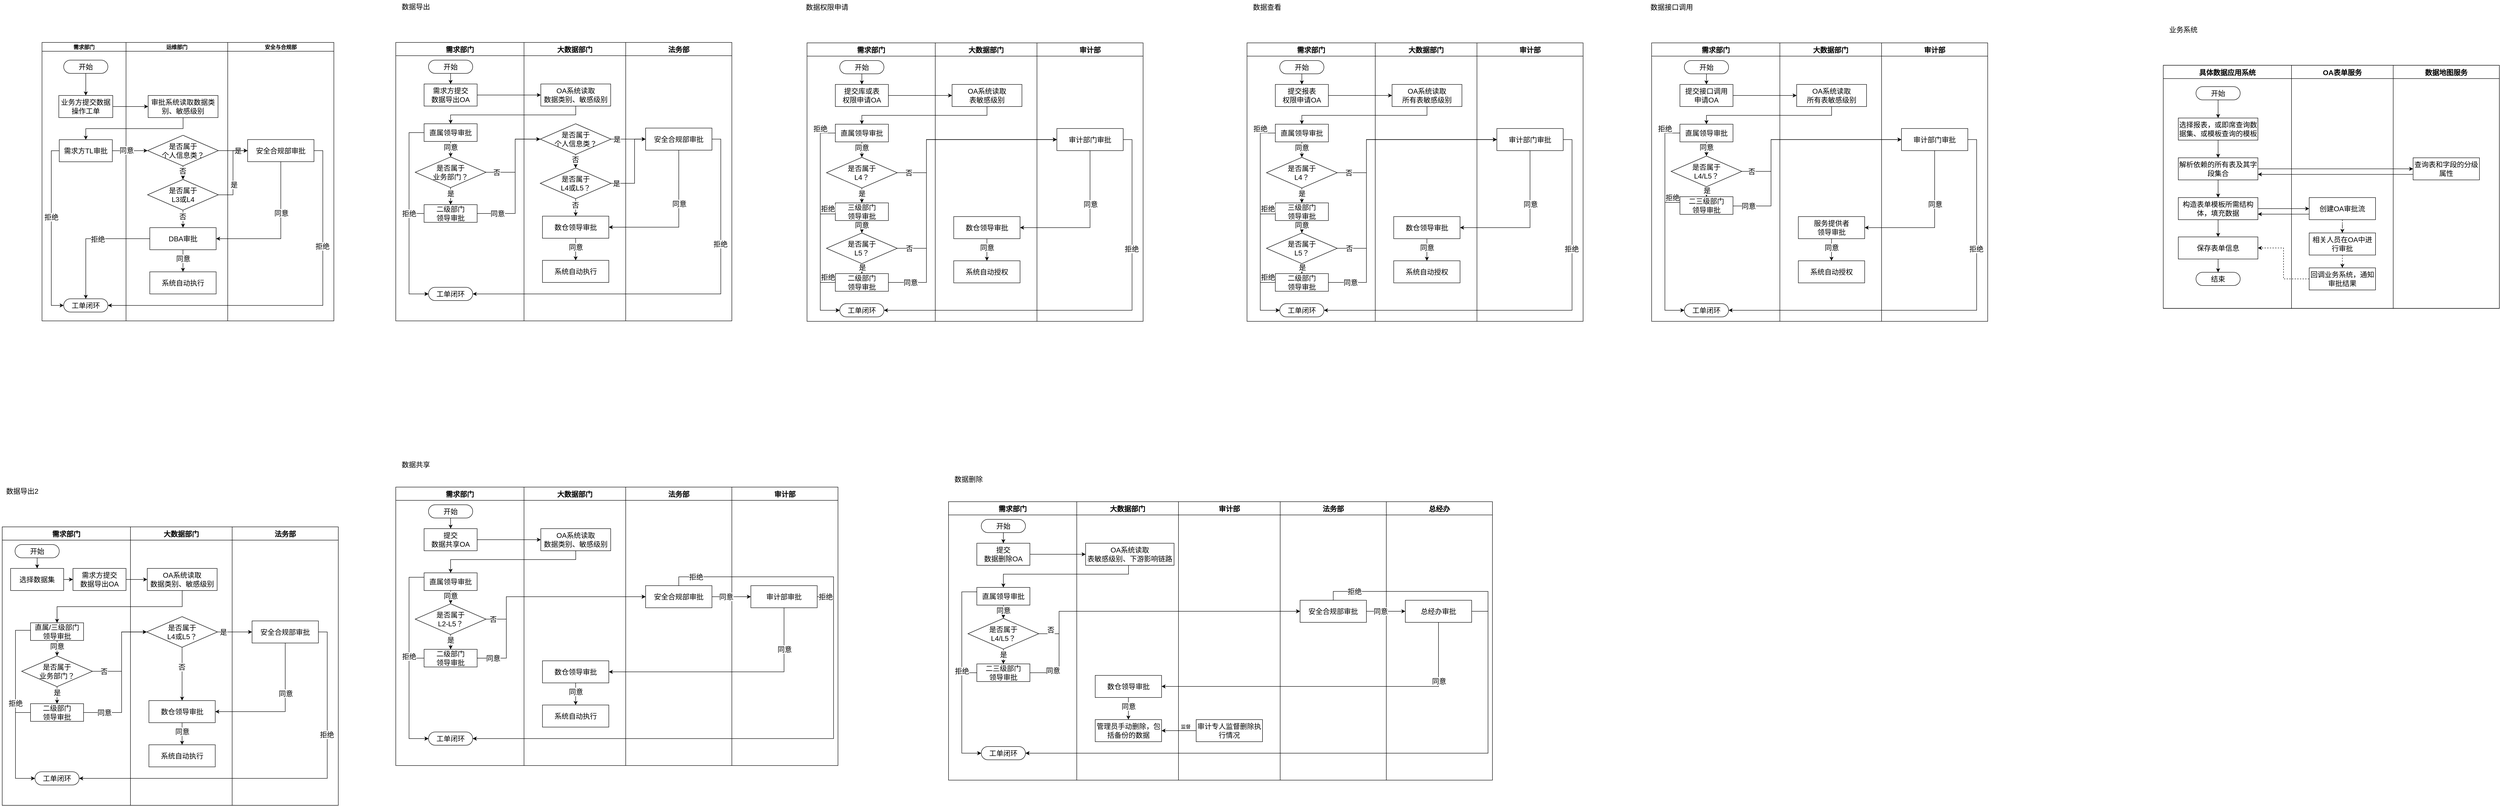 <mxfile version="20.6.2" type="github">
  <diagram id="TG1AjXcc40jafs7zMtt8" name="第 1 页">
    <mxGraphModel dx="2031" dy="1134" grid="1" gridSize="10" guides="1" tooltips="1" connect="1" arrows="1" fold="1" page="1" pageScale="1" pageWidth="827" pageHeight="1169" math="0" shadow="0">
      <root>
        <mxCell id="0" />
        <mxCell id="1" parent="0" />
        <mxCell id="PIT-gqg-Esm7uXlDMLW4-11" value="" style="swimlane;childLayout=stackLayout;resizeParent=1;resizeParentMax=0;startSize=0;horizontal=0;horizontalStack=1;" parent="1" vertex="1">
          <mxGeometry x="180" y="680" width="660" height="630" as="geometry" />
        </mxCell>
        <mxCell id="PIT-gqg-Esm7uXlDMLW4-12" value="需求部门" style="swimlane;startSize=20;" parent="PIT-gqg-Esm7uXlDMLW4-11" vertex="1">
          <mxGeometry width="190" height="630" as="geometry" />
        </mxCell>
        <mxCell id="PIT-gqg-Esm7uXlDMLW4-17" value="&lt;font style=&quot;font-size: 16px;&quot;&gt;业务方提交数据操作工单&lt;/font&gt;" style="rounded=0;whiteSpace=wrap;html=1;" parent="PIT-gqg-Esm7uXlDMLW4-12" vertex="1">
          <mxGeometry x="38" y="120" width="122" height="50" as="geometry" />
        </mxCell>
        <mxCell id="PIT-gqg-Esm7uXlDMLW4-28" style="edgeStyle=orthogonalEdgeStyle;rounded=0;orthogonalLoop=1;jettySize=auto;html=1;exitX=0.5;exitY=1;exitDx=0;exitDy=0;fontSize=16;" parent="PIT-gqg-Esm7uXlDMLW4-12" source="PIT-gqg-Esm7uXlDMLW4-19" target="PIT-gqg-Esm7uXlDMLW4-17" edge="1">
          <mxGeometry relative="1" as="geometry" />
        </mxCell>
        <mxCell id="PIT-gqg-Esm7uXlDMLW4-19" value="开始" style="rounded=1;whiteSpace=wrap;html=1;fontSize=16;arcSize=50;" parent="PIT-gqg-Esm7uXlDMLW4-12" vertex="1">
          <mxGeometry x="49" y="40" width="100" height="30" as="geometry" />
        </mxCell>
        <mxCell id="PIT-gqg-Esm7uXlDMLW4-31" style="edgeStyle=orthogonalEdgeStyle;rounded=0;orthogonalLoop=1;jettySize=auto;html=1;exitX=0;exitY=0.5;exitDx=0;exitDy=0;entryX=0;entryY=0.5;entryDx=0;entryDy=0;fontSize=16;" parent="PIT-gqg-Esm7uXlDMLW4-12" source="PIT-gqg-Esm7uXlDMLW4-21" target="PIT-gqg-Esm7uXlDMLW4-26" edge="1">
          <mxGeometry relative="1" as="geometry">
            <Array as="points">
              <mxPoint x="21" y="245" />
              <mxPoint x="21" y="595" />
            </Array>
          </mxGeometry>
        </mxCell>
        <mxCell id="PIT-gqg-Esm7uXlDMLW4-32" value="拒绝" style="edgeLabel;html=1;align=center;verticalAlign=middle;resizable=0;points=[];fontSize=16;" parent="PIT-gqg-Esm7uXlDMLW4-31" vertex="1" connectable="0">
          <mxGeometry x="-0.153" relative="1" as="geometry">
            <mxPoint as="offset" />
          </mxGeometry>
        </mxCell>
        <mxCell id="PIT-gqg-Esm7uXlDMLW4-21" value="&lt;font style=&quot;font-size: 16px;&quot;&gt;需求方TL审批&lt;/font&gt;" style="rounded=0;whiteSpace=wrap;html=1;" parent="PIT-gqg-Esm7uXlDMLW4-12" vertex="1">
          <mxGeometry x="39" y="220" width="120" height="50" as="geometry" />
        </mxCell>
        <mxCell id="PIT-gqg-Esm7uXlDMLW4-26" value="工单闭环" style="rounded=1;whiteSpace=wrap;html=1;fontSize=16;arcSize=50;" parent="PIT-gqg-Esm7uXlDMLW4-12" vertex="1">
          <mxGeometry x="49" y="580" width="100" height="30" as="geometry" />
        </mxCell>
        <mxCell id="PIT-gqg-Esm7uXlDMLW4-13" value="运维部门" style="swimlane;startSize=20;" parent="PIT-gqg-Esm7uXlDMLW4-11" vertex="1">
          <mxGeometry x="190" width="230" height="630" as="geometry" />
        </mxCell>
        <mxCell id="PIT-gqg-Esm7uXlDMLW4-20" value="&lt;font style=&quot;font-size: 16px;&quot;&gt;审批系统读取数据类别、敏感级别&lt;/font&gt;" style="rounded=0;whiteSpace=wrap;html=1;" parent="PIT-gqg-Esm7uXlDMLW4-13" vertex="1">
          <mxGeometry x="50" y="120" width="158" height="50" as="geometry" />
        </mxCell>
        <object label="" id="PIT-gqg-Esm7uXlDMLW4-39">
          <mxCell style="edgeStyle=orthogonalEdgeStyle;rounded=0;orthogonalLoop=1;jettySize=auto;html=1;exitX=0.5;exitY=1;exitDx=0;exitDy=0;entryX=0.5;entryY=0;entryDx=0;entryDy=0;fontSize=16;" parent="PIT-gqg-Esm7uXlDMLW4-13" source="PIT-gqg-Esm7uXlDMLW4-22" target="PIT-gqg-Esm7uXlDMLW4-24" edge="1">
            <mxGeometry relative="1" as="geometry" />
          </mxCell>
        </object>
        <mxCell id="PIT-gqg-Esm7uXlDMLW4-40" value="否" style="edgeLabel;html=1;align=center;verticalAlign=middle;resizable=0;points=[];fontSize=16;" parent="PIT-gqg-Esm7uXlDMLW4-39" vertex="1" connectable="0">
          <mxGeometry x="-0.264" y="-1" relative="1" as="geometry">
            <mxPoint as="offset" />
          </mxGeometry>
        </mxCell>
        <mxCell id="PIT-gqg-Esm7uXlDMLW4-22" value="是否属于&lt;br&gt;个人信息类？" style="rhombus;whiteSpace=wrap;html=1;rounded=0;fontSize=16;" parent="PIT-gqg-Esm7uXlDMLW4-13" vertex="1">
          <mxGeometry x="48.75" y="210" width="160" height="69.5" as="geometry" />
        </mxCell>
        <mxCell id="PIT-gqg-Esm7uXlDMLW4-44" style="edgeStyle=orthogonalEdgeStyle;rounded=0;orthogonalLoop=1;jettySize=auto;html=1;exitX=0.5;exitY=1;exitDx=0;exitDy=0;fontSize=16;" parent="PIT-gqg-Esm7uXlDMLW4-13" source="PIT-gqg-Esm7uXlDMLW4-24" target="PIT-gqg-Esm7uXlDMLW4-25" edge="1">
          <mxGeometry relative="1" as="geometry" />
        </mxCell>
        <mxCell id="PIT-gqg-Esm7uXlDMLW4-45" value="否" style="edgeLabel;html=1;align=center;verticalAlign=middle;resizable=0;points=[];fontSize=16;" parent="PIT-gqg-Esm7uXlDMLW4-44" vertex="1" connectable="0">
          <mxGeometry x="-0.287" y="-1" relative="1" as="geometry">
            <mxPoint as="offset" />
          </mxGeometry>
        </mxCell>
        <mxCell id="PIT-gqg-Esm7uXlDMLW4-24" value="是否属于&lt;br&gt;L3或L4" style="rhombus;whiteSpace=wrap;html=1;rounded=0;fontSize=16;" parent="PIT-gqg-Esm7uXlDMLW4-13" vertex="1">
          <mxGeometry x="48.75" y="310" width="160" height="69.5" as="geometry" />
        </mxCell>
        <mxCell id="PIT-gqg-Esm7uXlDMLW4-46" style="edgeStyle=orthogonalEdgeStyle;rounded=0;orthogonalLoop=1;jettySize=auto;html=1;exitX=0.5;exitY=1;exitDx=0;exitDy=0;entryX=0.5;entryY=0;entryDx=0;entryDy=0;fontSize=16;" parent="PIT-gqg-Esm7uXlDMLW4-13" source="PIT-gqg-Esm7uXlDMLW4-25" target="PIT-gqg-Esm7uXlDMLW4-27" edge="1">
          <mxGeometry relative="1" as="geometry" />
        </mxCell>
        <mxCell id="PIT-gqg-Esm7uXlDMLW4-47" value="同意" style="edgeLabel;html=1;align=center;verticalAlign=middle;resizable=0;points=[];fontSize=16;" parent="PIT-gqg-Esm7uXlDMLW4-46" vertex="1" connectable="0">
          <mxGeometry x="-0.206" relative="1" as="geometry">
            <mxPoint as="offset" />
          </mxGeometry>
        </mxCell>
        <mxCell id="PIT-gqg-Esm7uXlDMLW4-25" value="&lt;span style=&quot;font-size: 16px;&quot;&gt;DBA审批&lt;/span&gt;" style="rounded=0;whiteSpace=wrap;html=1;" parent="PIT-gqg-Esm7uXlDMLW4-13" vertex="1">
          <mxGeometry x="53.75" y="419" width="150" height="50" as="geometry" />
        </mxCell>
        <mxCell id="PIT-gqg-Esm7uXlDMLW4-27" value="&lt;span style=&quot;font-size: 16px;&quot;&gt;系统自动执行&lt;/span&gt;" style="rounded=0;whiteSpace=wrap;html=1;" parent="PIT-gqg-Esm7uXlDMLW4-13" vertex="1">
          <mxGeometry x="53.75" y="519" width="150" height="50" as="geometry" />
        </mxCell>
        <mxCell id="PIT-gqg-Esm7uXlDMLW4-14" value="安全与合规部" style="swimlane;startSize=20;" parent="PIT-gqg-Esm7uXlDMLW4-11" vertex="1">
          <mxGeometry x="420" width="240" height="630" as="geometry" />
        </mxCell>
        <mxCell id="PIT-gqg-Esm7uXlDMLW4-23" value="&lt;span style=&quot;font-size: 16px;&quot;&gt;安全合规部审批&lt;/span&gt;" style="rounded=0;whiteSpace=wrap;html=1;" parent="PIT-gqg-Esm7uXlDMLW4-14" vertex="1">
          <mxGeometry x="45" y="219.75" width="150" height="50" as="geometry" />
        </mxCell>
        <mxCell id="PIT-gqg-Esm7uXlDMLW4-29" style="edgeStyle=orthogonalEdgeStyle;rounded=0;orthogonalLoop=1;jettySize=auto;html=1;exitX=1;exitY=0.5;exitDx=0;exitDy=0;entryX=0;entryY=0.5;entryDx=0;entryDy=0;fontSize=16;" parent="PIT-gqg-Esm7uXlDMLW4-11" source="PIT-gqg-Esm7uXlDMLW4-17" target="PIT-gqg-Esm7uXlDMLW4-20" edge="1">
          <mxGeometry relative="1" as="geometry" />
        </mxCell>
        <mxCell id="PIT-gqg-Esm7uXlDMLW4-30" style="edgeStyle=orthogonalEdgeStyle;rounded=0;orthogonalLoop=1;jettySize=auto;html=1;exitX=0.5;exitY=1;exitDx=0;exitDy=0;entryX=0.5;entryY=0;entryDx=0;entryDy=0;fontSize=16;" parent="PIT-gqg-Esm7uXlDMLW4-11" source="PIT-gqg-Esm7uXlDMLW4-20" target="PIT-gqg-Esm7uXlDMLW4-21" edge="1">
          <mxGeometry relative="1" as="geometry" />
        </mxCell>
        <mxCell id="PIT-gqg-Esm7uXlDMLW4-33" style="edgeStyle=orthogonalEdgeStyle;rounded=0;orthogonalLoop=1;jettySize=auto;html=1;exitX=1;exitY=0.5;exitDx=0;exitDy=0;entryX=0;entryY=0.5;entryDx=0;entryDy=0;fontSize=16;" parent="PIT-gqg-Esm7uXlDMLW4-11" source="PIT-gqg-Esm7uXlDMLW4-21" target="PIT-gqg-Esm7uXlDMLW4-22" edge="1">
          <mxGeometry relative="1" as="geometry" />
        </mxCell>
        <mxCell id="PIT-gqg-Esm7uXlDMLW4-34" value="同意" style="edgeLabel;html=1;align=center;verticalAlign=middle;resizable=0;points=[];fontSize=16;" parent="PIT-gqg-Esm7uXlDMLW4-33" vertex="1" connectable="0">
          <mxGeometry x="-0.215" y="1" relative="1" as="geometry">
            <mxPoint as="offset" />
          </mxGeometry>
        </mxCell>
        <mxCell id="PIT-gqg-Esm7uXlDMLW4-35" style="edgeStyle=orthogonalEdgeStyle;rounded=0;orthogonalLoop=1;jettySize=auto;html=1;exitX=1;exitY=0.5;exitDx=0;exitDy=0;entryX=0;entryY=0.5;entryDx=0;entryDy=0;fontSize=16;" parent="PIT-gqg-Esm7uXlDMLW4-11" source="PIT-gqg-Esm7uXlDMLW4-22" target="PIT-gqg-Esm7uXlDMLW4-23" edge="1">
          <mxGeometry relative="1" as="geometry" />
        </mxCell>
        <mxCell id="PIT-gqg-Esm7uXlDMLW4-36" value="是" style="edgeLabel;html=1;align=center;verticalAlign=middle;resizable=0;points=[];fontSize=16;" parent="PIT-gqg-Esm7uXlDMLW4-35" vertex="1" connectable="0">
          <mxGeometry x="0.309" relative="1" as="geometry">
            <mxPoint as="offset" />
          </mxGeometry>
        </mxCell>
        <mxCell id="PIT-gqg-Esm7uXlDMLW4-37" style="edgeStyle=orthogonalEdgeStyle;rounded=0;orthogonalLoop=1;jettySize=auto;html=1;exitX=1;exitY=0.5;exitDx=0;exitDy=0;entryX=1;entryY=0.5;entryDx=0;entryDy=0;fontSize=16;" parent="PIT-gqg-Esm7uXlDMLW4-11" source="PIT-gqg-Esm7uXlDMLW4-23" target="PIT-gqg-Esm7uXlDMLW4-26" edge="1">
          <mxGeometry relative="1" as="geometry" />
        </mxCell>
        <mxCell id="PIT-gqg-Esm7uXlDMLW4-38" value="拒绝" style="edgeLabel;html=1;align=center;verticalAlign=middle;resizable=0;points=[];fontSize=16;" parent="PIT-gqg-Esm7uXlDMLW4-37" vertex="1" connectable="0">
          <mxGeometry x="-0.449" y="-1" relative="1" as="geometry">
            <mxPoint as="offset" />
          </mxGeometry>
        </mxCell>
        <mxCell id="PIT-gqg-Esm7uXlDMLW4-41" style="edgeStyle=orthogonalEdgeStyle;rounded=0;orthogonalLoop=1;jettySize=auto;html=1;exitX=1;exitY=0.5;exitDx=0;exitDy=0;entryX=0;entryY=0.5;entryDx=0;entryDy=0;fontSize=16;" parent="PIT-gqg-Esm7uXlDMLW4-11" source="PIT-gqg-Esm7uXlDMLW4-24" target="PIT-gqg-Esm7uXlDMLW4-23" edge="1">
          <mxGeometry relative="1" as="geometry" />
        </mxCell>
        <mxCell id="PIT-gqg-Esm7uXlDMLW4-42" value="是" style="edgeLabel;html=1;align=center;verticalAlign=middle;resizable=0;points=[];fontSize=16;" parent="PIT-gqg-Esm7uXlDMLW4-41" vertex="1" connectable="0">
          <mxGeometry x="-0.328" y="-2" relative="1" as="geometry">
            <mxPoint as="offset" />
          </mxGeometry>
        </mxCell>
        <mxCell id="PIT-gqg-Esm7uXlDMLW4-48" style="edgeStyle=orthogonalEdgeStyle;rounded=0;orthogonalLoop=1;jettySize=auto;html=1;exitX=0.5;exitY=1;exitDx=0;exitDy=0;entryX=1;entryY=0.5;entryDx=0;entryDy=0;fontSize=16;" parent="PIT-gqg-Esm7uXlDMLW4-11" source="PIT-gqg-Esm7uXlDMLW4-23" target="PIT-gqg-Esm7uXlDMLW4-25" edge="1">
          <mxGeometry relative="1" as="geometry" />
        </mxCell>
        <mxCell id="PIT-gqg-Esm7uXlDMLW4-49" value="同意" style="edgeLabel;html=1;align=center;verticalAlign=middle;resizable=0;points=[];fontSize=16;" parent="PIT-gqg-Esm7uXlDMLW4-48" vertex="1" connectable="0">
          <mxGeometry x="-0.275" y="1" relative="1" as="geometry">
            <mxPoint as="offset" />
          </mxGeometry>
        </mxCell>
        <mxCell id="PIT-gqg-Esm7uXlDMLW4-50" style="edgeStyle=orthogonalEdgeStyle;rounded=0;orthogonalLoop=1;jettySize=auto;html=1;exitX=0;exitY=0.5;exitDx=0;exitDy=0;entryX=0.5;entryY=0;entryDx=0;entryDy=0;fontSize=16;" parent="PIT-gqg-Esm7uXlDMLW4-11" source="PIT-gqg-Esm7uXlDMLW4-25" target="PIT-gqg-Esm7uXlDMLW4-26" edge="1">
          <mxGeometry relative="1" as="geometry" />
        </mxCell>
        <mxCell id="PIT-gqg-Esm7uXlDMLW4-51" value="拒绝" style="edgeLabel;html=1;align=center;verticalAlign=middle;resizable=0;points=[];fontSize=16;" parent="PIT-gqg-Esm7uXlDMLW4-50" vertex="1" connectable="0">
          <mxGeometry x="-0.161" y="1" relative="1" as="geometry">
            <mxPoint as="offset" />
          </mxGeometry>
        </mxCell>
        <mxCell id="PIT-gqg-Esm7uXlDMLW4-63" value="" style="swimlane;childLayout=stackLayout;resizeParent=1;resizeParentMax=0;startSize=0;horizontal=0;horizontalStack=1;" parent="1" vertex="1">
          <mxGeometry x="980" y="680" width="760" height="630" as="geometry" />
        </mxCell>
        <mxCell id="PIT-gqg-Esm7uXlDMLW4-64" value="需求部门" style="swimlane;startSize=30;fontSize=16;" parent="PIT-gqg-Esm7uXlDMLW4-63" vertex="1">
          <mxGeometry width="290" height="630" as="geometry" />
        </mxCell>
        <mxCell id="PIT-gqg-Esm7uXlDMLW4-65" value="&lt;font style=&quot;font-size: 16px;&quot;&gt;需求方提交&lt;br&gt;数据导出OA&lt;/font&gt;" style="rounded=0;whiteSpace=wrap;html=1;" parent="PIT-gqg-Esm7uXlDMLW4-64" vertex="1">
          <mxGeometry x="64" y="94" width="120" height="50" as="geometry" />
        </mxCell>
        <mxCell id="PIT-gqg-Esm7uXlDMLW4-66" style="edgeStyle=orthogonalEdgeStyle;rounded=0;orthogonalLoop=1;jettySize=auto;html=1;exitX=0.5;exitY=1;exitDx=0;exitDy=0;fontSize=16;" parent="PIT-gqg-Esm7uXlDMLW4-64" source="PIT-gqg-Esm7uXlDMLW4-67" target="PIT-gqg-Esm7uXlDMLW4-65" edge="1">
          <mxGeometry relative="1" as="geometry" />
        </mxCell>
        <mxCell id="PIT-gqg-Esm7uXlDMLW4-67" value="开始" style="rounded=1;whiteSpace=wrap;html=1;fontSize=16;arcSize=50;" parent="PIT-gqg-Esm7uXlDMLW4-64" vertex="1">
          <mxGeometry x="74" y="40" width="100" height="30" as="geometry" />
        </mxCell>
        <mxCell id="PIT-gqg-Esm7uXlDMLW4-71" value="工单闭环" style="rounded=1;whiteSpace=wrap;html=1;fontSize=16;arcSize=50;" parent="PIT-gqg-Esm7uXlDMLW4-64" vertex="1">
          <mxGeometry x="74" y="554" width="100" height="30" as="geometry" />
        </mxCell>
        <mxCell id="PIT-gqg-Esm7uXlDMLW4-103" style="edgeStyle=orthogonalEdgeStyle;rounded=0;orthogonalLoop=1;jettySize=auto;html=1;exitX=0.5;exitY=1;exitDx=0;exitDy=0;entryX=0.5;entryY=0;entryDx=0;entryDy=0;fontSize=16;" parent="PIT-gqg-Esm7uXlDMLW4-64" source="PIT-gqg-Esm7uXlDMLW4-100" target="PIT-gqg-Esm7uXlDMLW4-101" edge="1">
          <mxGeometry relative="1" as="geometry">
            <mxPoint x="124" y="386" as="targetPoint" />
          </mxGeometry>
        </mxCell>
        <mxCell id="PIT-gqg-Esm7uXlDMLW4-104" value="是" style="edgeLabel;html=1;align=center;verticalAlign=middle;resizable=0;points=[];fontSize=16;" parent="PIT-gqg-Esm7uXlDMLW4-103" vertex="1" connectable="0">
          <mxGeometry x="-0.293" relative="1" as="geometry">
            <mxPoint as="offset" />
          </mxGeometry>
        </mxCell>
        <mxCell id="PIT-gqg-Esm7uXlDMLW4-100" value="是否属于&lt;br&gt;业务部门？" style="rhombus;whiteSpace=wrap;html=1;rounded=0;fontSize=16;" parent="PIT-gqg-Esm7uXlDMLW4-64" vertex="1">
          <mxGeometry x="44" y="259" width="160" height="69.5" as="geometry" />
        </mxCell>
        <mxCell id="PIT-gqg-Esm7uXlDMLW4-128" style="edgeStyle=orthogonalEdgeStyle;rounded=0;orthogonalLoop=1;jettySize=auto;html=1;exitX=0;exitY=0.5;exitDx=0;exitDy=0;entryX=0;entryY=0.5;entryDx=0;entryDy=0;fontSize=16;" parent="PIT-gqg-Esm7uXlDMLW4-64" source="PIT-gqg-Esm7uXlDMLW4-101" target="PIT-gqg-Esm7uXlDMLW4-71" edge="1">
          <mxGeometry relative="1" as="geometry">
            <Array as="points">
              <mxPoint x="30" y="387" />
              <mxPoint x="30" y="569" />
            </Array>
          </mxGeometry>
        </mxCell>
        <mxCell id="PIT-gqg-Esm7uXlDMLW4-101" value="&lt;font style=&quot;font-size: 16px;&quot;&gt;二级部门&lt;br&gt;领导审批&lt;/font&gt;" style="rounded=0;whiteSpace=wrap;html=1;" parent="PIT-gqg-Esm7uXlDMLW4-64" vertex="1">
          <mxGeometry x="64" y="367" width="120" height="40" as="geometry" />
        </mxCell>
        <mxCell id="PIT-gqg-Esm7uXlDMLW4-124" style="edgeStyle=orthogonalEdgeStyle;rounded=0;orthogonalLoop=1;jettySize=auto;html=1;exitX=0.5;exitY=1;exitDx=0;exitDy=0;entryX=0.5;entryY=0;entryDx=0;entryDy=0;fontSize=16;" parent="PIT-gqg-Esm7uXlDMLW4-64" source="PIT-gqg-Esm7uXlDMLW4-106" target="PIT-gqg-Esm7uXlDMLW4-100" edge="1">
          <mxGeometry relative="1" as="geometry" />
        </mxCell>
        <mxCell id="PIT-gqg-Esm7uXlDMLW4-127" value="同意" style="edgeLabel;html=1;align=center;verticalAlign=middle;resizable=0;points=[];fontSize=16;" parent="PIT-gqg-Esm7uXlDMLW4-124" vertex="1" connectable="0">
          <mxGeometry x="-0.275" relative="1" as="geometry">
            <mxPoint as="offset" />
          </mxGeometry>
        </mxCell>
        <mxCell id="PIT-gqg-Esm7uXlDMLW4-125" style="edgeStyle=orthogonalEdgeStyle;rounded=0;orthogonalLoop=1;jettySize=auto;html=1;exitX=0;exitY=0.5;exitDx=0;exitDy=0;entryX=0;entryY=0.5;entryDx=0;entryDy=0;fontSize=16;" parent="PIT-gqg-Esm7uXlDMLW4-64" source="PIT-gqg-Esm7uXlDMLW4-106" target="PIT-gqg-Esm7uXlDMLW4-71" edge="1">
          <mxGeometry relative="1" as="geometry">
            <Array as="points">
              <mxPoint x="30" y="204" />
              <mxPoint x="30" y="569" />
            </Array>
          </mxGeometry>
        </mxCell>
        <mxCell id="PIT-gqg-Esm7uXlDMLW4-126" value="拒绝" style="edgeLabel;html=1;align=center;verticalAlign=middle;resizable=0;points=[];fontSize=16;" parent="PIT-gqg-Esm7uXlDMLW4-125" vertex="1" connectable="0">
          <mxGeometry x="0.16" relative="1" as="geometry">
            <mxPoint y="-40" as="offset" />
          </mxGeometry>
        </mxCell>
        <mxCell id="PIT-gqg-Esm7uXlDMLW4-106" value="&lt;font style=&quot;font-size: 16px;&quot;&gt;直属领导审批&lt;/font&gt;" style="rounded=0;whiteSpace=wrap;html=1;" parent="PIT-gqg-Esm7uXlDMLW4-64" vertex="1">
          <mxGeometry x="64" y="184" width="120" height="40" as="geometry" />
        </mxCell>
        <mxCell id="PIT-gqg-Esm7uXlDMLW4-72" value="大数据部门" style="swimlane;startSize=30;fontSize=16;" parent="PIT-gqg-Esm7uXlDMLW4-63" vertex="1">
          <mxGeometry x="290" width="230" height="630" as="geometry" />
        </mxCell>
        <mxCell id="PIT-gqg-Esm7uXlDMLW4-73" value="&lt;font style=&quot;font-size: 16px;&quot;&gt;OA系统读取&lt;br&gt;数据类别、敏感级别&lt;/font&gt;" style="rounded=0;whiteSpace=wrap;html=1;" parent="PIT-gqg-Esm7uXlDMLW4-72" vertex="1">
          <mxGeometry x="38" y="94" width="158" height="50" as="geometry" />
        </mxCell>
        <object label="" id="PIT-gqg-Esm7uXlDMLW4-74">
          <mxCell style="edgeStyle=orthogonalEdgeStyle;rounded=0;orthogonalLoop=1;jettySize=auto;html=1;exitX=0.5;exitY=1;exitDx=0;exitDy=0;entryX=0.5;entryY=0;entryDx=0;entryDy=0;fontSize=16;" parent="PIT-gqg-Esm7uXlDMLW4-72" source="PIT-gqg-Esm7uXlDMLW4-76" target="PIT-gqg-Esm7uXlDMLW4-79" edge="1">
            <mxGeometry relative="1" as="geometry" />
          </mxCell>
        </object>
        <mxCell id="PIT-gqg-Esm7uXlDMLW4-75" value="否" style="edgeLabel;html=1;align=center;verticalAlign=middle;resizable=0;points=[];fontSize=16;" parent="PIT-gqg-Esm7uXlDMLW4-74" vertex="1" connectable="0">
          <mxGeometry x="-0.264" y="-1" relative="1" as="geometry">
            <mxPoint as="offset" />
          </mxGeometry>
        </mxCell>
        <mxCell id="PIT-gqg-Esm7uXlDMLW4-76" value="是否属于&lt;br&gt;个人信息类？" style="rhombus;whiteSpace=wrap;html=1;rounded=0;fontSize=16;" parent="PIT-gqg-Esm7uXlDMLW4-72" vertex="1">
          <mxGeometry x="36.75" y="184" width="160" height="69.5" as="geometry" />
        </mxCell>
        <mxCell id="PIT-gqg-Esm7uXlDMLW4-77" style="edgeStyle=orthogonalEdgeStyle;rounded=0;orthogonalLoop=1;jettySize=auto;html=1;exitX=0.5;exitY=1;exitDx=0;exitDy=0;fontSize=16;" parent="PIT-gqg-Esm7uXlDMLW4-72" source="PIT-gqg-Esm7uXlDMLW4-79" target="PIT-gqg-Esm7uXlDMLW4-82" edge="1">
          <mxGeometry relative="1" as="geometry" />
        </mxCell>
        <mxCell id="PIT-gqg-Esm7uXlDMLW4-78" value="否" style="edgeLabel;html=1;align=center;verticalAlign=middle;resizable=0;points=[];fontSize=16;" parent="PIT-gqg-Esm7uXlDMLW4-77" vertex="1" connectable="0">
          <mxGeometry x="-0.287" y="-1" relative="1" as="geometry">
            <mxPoint as="offset" />
          </mxGeometry>
        </mxCell>
        <mxCell id="PIT-gqg-Esm7uXlDMLW4-79" value="是否属于&lt;br&gt;L4或L5？" style="rhombus;whiteSpace=wrap;html=1;rounded=0;fontSize=16;" parent="PIT-gqg-Esm7uXlDMLW4-72" vertex="1">
          <mxGeometry x="36.75" y="284" width="160" height="69.5" as="geometry" />
        </mxCell>
        <mxCell id="PIT-gqg-Esm7uXlDMLW4-80" style="edgeStyle=orthogonalEdgeStyle;rounded=0;orthogonalLoop=1;jettySize=auto;html=1;exitX=0.5;exitY=1;exitDx=0;exitDy=0;entryX=0.5;entryY=0;entryDx=0;entryDy=0;fontSize=16;" parent="PIT-gqg-Esm7uXlDMLW4-72" source="PIT-gqg-Esm7uXlDMLW4-82" target="PIT-gqg-Esm7uXlDMLW4-83" edge="1">
          <mxGeometry relative="1" as="geometry" />
        </mxCell>
        <mxCell id="PIT-gqg-Esm7uXlDMLW4-81" value="同意" style="edgeLabel;html=1;align=center;verticalAlign=middle;resizable=0;points=[];fontSize=16;" parent="PIT-gqg-Esm7uXlDMLW4-80" vertex="1" connectable="0">
          <mxGeometry x="-0.206" relative="1" as="geometry">
            <mxPoint as="offset" />
          </mxGeometry>
        </mxCell>
        <mxCell id="PIT-gqg-Esm7uXlDMLW4-82" value="&lt;span style=&quot;font-size: 16px;&quot;&gt;数仓领导审批&lt;/span&gt;" style="rounded=0;whiteSpace=wrap;html=1;" parent="PIT-gqg-Esm7uXlDMLW4-72" vertex="1">
          <mxGeometry x="41.75" y="393" width="150" height="50" as="geometry" />
        </mxCell>
        <mxCell id="PIT-gqg-Esm7uXlDMLW4-83" value="&lt;span style=&quot;font-size: 16px;&quot;&gt;系统自动执行&lt;/span&gt;" style="rounded=0;whiteSpace=wrap;html=1;" parent="PIT-gqg-Esm7uXlDMLW4-72" vertex="1">
          <mxGeometry x="41.75" y="493" width="150" height="50" as="geometry" />
        </mxCell>
        <mxCell id="PIT-gqg-Esm7uXlDMLW4-84" value="法务部" style="swimlane;startSize=30;fontSize=16;" parent="PIT-gqg-Esm7uXlDMLW4-63" vertex="1">
          <mxGeometry x="520" width="240" height="630" as="geometry" />
        </mxCell>
        <mxCell id="PIT-gqg-Esm7uXlDMLW4-85" value="&lt;span style=&quot;font-size: 16px;&quot;&gt;安全合规部审批&lt;/span&gt;" style="rounded=0;whiteSpace=wrap;html=1;" parent="PIT-gqg-Esm7uXlDMLW4-84" vertex="1">
          <mxGeometry x="45" y="193.75" width="150" height="50" as="geometry" />
        </mxCell>
        <mxCell id="PIT-gqg-Esm7uXlDMLW4-86" style="edgeStyle=orthogonalEdgeStyle;rounded=0;orthogonalLoop=1;jettySize=auto;html=1;exitX=1;exitY=0.5;exitDx=0;exitDy=0;entryX=0;entryY=0.5;entryDx=0;entryDy=0;fontSize=16;" parent="PIT-gqg-Esm7uXlDMLW4-63" source="PIT-gqg-Esm7uXlDMLW4-65" target="PIT-gqg-Esm7uXlDMLW4-73" edge="1">
          <mxGeometry relative="1" as="geometry" />
        </mxCell>
        <mxCell id="PIT-gqg-Esm7uXlDMLW4-90" style="edgeStyle=orthogonalEdgeStyle;rounded=0;orthogonalLoop=1;jettySize=auto;html=1;exitX=1;exitY=0.5;exitDx=0;exitDy=0;entryX=0;entryY=0.5;entryDx=0;entryDy=0;fontSize=16;" parent="PIT-gqg-Esm7uXlDMLW4-63" source="PIT-gqg-Esm7uXlDMLW4-76" target="PIT-gqg-Esm7uXlDMLW4-85" edge="1">
          <mxGeometry relative="1" as="geometry" />
        </mxCell>
        <mxCell id="PIT-gqg-Esm7uXlDMLW4-91" value="是" style="edgeLabel;html=1;align=center;verticalAlign=middle;resizable=0;points=[];fontSize=16;" parent="PIT-gqg-Esm7uXlDMLW4-90" vertex="1" connectable="0">
          <mxGeometry x="0.309" relative="1" as="geometry">
            <mxPoint x="-38" as="offset" />
          </mxGeometry>
        </mxCell>
        <mxCell id="PIT-gqg-Esm7uXlDMLW4-92" style="edgeStyle=orthogonalEdgeStyle;rounded=0;orthogonalLoop=1;jettySize=auto;html=1;exitX=1;exitY=0.5;exitDx=0;exitDy=0;entryX=1;entryY=0.5;entryDx=0;entryDy=0;fontSize=16;" parent="PIT-gqg-Esm7uXlDMLW4-63" source="PIT-gqg-Esm7uXlDMLW4-85" target="PIT-gqg-Esm7uXlDMLW4-71" edge="1">
          <mxGeometry relative="1" as="geometry" />
        </mxCell>
        <mxCell id="PIT-gqg-Esm7uXlDMLW4-93" value="拒绝" style="edgeLabel;html=1;align=center;verticalAlign=middle;resizable=0;points=[];fontSize=16;" parent="PIT-gqg-Esm7uXlDMLW4-92" vertex="1" connectable="0">
          <mxGeometry x="-0.449" y="-1" relative="1" as="geometry">
            <mxPoint as="offset" />
          </mxGeometry>
        </mxCell>
        <mxCell id="PIT-gqg-Esm7uXlDMLW4-94" style="edgeStyle=orthogonalEdgeStyle;rounded=0;orthogonalLoop=1;jettySize=auto;html=1;exitX=1;exitY=0.5;exitDx=0;exitDy=0;entryX=0;entryY=0.5;entryDx=0;entryDy=0;fontSize=16;" parent="PIT-gqg-Esm7uXlDMLW4-63" source="PIT-gqg-Esm7uXlDMLW4-79" target="PIT-gqg-Esm7uXlDMLW4-85" edge="1">
          <mxGeometry relative="1" as="geometry">
            <Array as="points">
              <mxPoint x="540" y="319" />
              <mxPoint x="540" y="219" />
            </Array>
          </mxGeometry>
        </mxCell>
        <mxCell id="PIT-gqg-Esm7uXlDMLW4-134" value="是" style="edgeLabel;html=1;align=center;verticalAlign=middle;resizable=0;points=[];fontSize=16;" parent="PIT-gqg-Esm7uXlDMLW4-94" vertex="1" connectable="0">
          <mxGeometry x="-0.866" relative="1" as="geometry">
            <mxPoint as="offset" />
          </mxGeometry>
        </mxCell>
        <mxCell id="PIT-gqg-Esm7uXlDMLW4-96" style="edgeStyle=orthogonalEdgeStyle;rounded=0;orthogonalLoop=1;jettySize=auto;html=1;exitX=0.5;exitY=1;exitDx=0;exitDy=0;entryX=1;entryY=0.5;entryDx=0;entryDy=0;fontSize=16;" parent="PIT-gqg-Esm7uXlDMLW4-63" source="PIT-gqg-Esm7uXlDMLW4-85" target="PIT-gqg-Esm7uXlDMLW4-82" edge="1">
          <mxGeometry relative="1" as="geometry" />
        </mxCell>
        <mxCell id="PIT-gqg-Esm7uXlDMLW4-97" value="同意" style="edgeLabel;html=1;align=center;verticalAlign=middle;resizable=0;points=[];fontSize=16;" parent="PIT-gqg-Esm7uXlDMLW4-96" vertex="1" connectable="0">
          <mxGeometry x="-0.275" y="1" relative="1" as="geometry">
            <mxPoint as="offset" />
          </mxGeometry>
        </mxCell>
        <mxCell id="PIT-gqg-Esm7uXlDMLW4-123" style="edgeStyle=orthogonalEdgeStyle;rounded=0;orthogonalLoop=1;jettySize=auto;html=1;exitX=0.5;exitY=1;exitDx=0;exitDy=0;entryX=0.5;entryY=0;entryDx=0;entryDy=0;fontSize=16;" parent="PIT-gqg-Esm7uXlDMLW4-63" source="PIT-gqg-Esm7uXlDMLW4-73" target="PIT-gqg-Esm7uXlDMLW4-106" edge="1">
          <mxGeometry relative="1" as="geometry" />
        </mxCell>
        <mxCell id="PIT-gqg-Esm7uXlDMLW4-129" style="edgeStyle=orthogonalEdgeStyle;rounded=0;orthogonalLoop=1;jettySize=auto;html=1;exitX=1;exitY=0.5;exitDx=0;exitDy=0;entryX=0;entryY=0.5;entryDx=0;entryDy=0;fontSize=16;" parent="PIT-gqg-Esm7uXlDMLW4-63" source="PIT-gqg-Esm7uXlDMLW4-100" target="PIT-gqg-Esm7uXlDMLW4-76" edge="1">
          <mxGeometry relative="1" as="geometry">
            <Array as="points">
              <mxPoint x="270" y="294" />
              <mxPoint x="270" y="219" />
            </Array>
          </mxGeometry>
        </mxCell>
        <mxCell id="PIT-gqg-Esm7uXlDMLW4-131" value="否" style="edgeLabel;html=1;align=center;verticalAlign=middle;resizable=0;points=[];fontSize=16;" parent="PIT-gqg-Esm7uXlDMLW4-129" vertex="1" connectable="0">
          <mxGeometry x="-0.758" relative="1" as="geometry">
            <mxPoint as="offset" />
          </mxGeometry>
        </mxCell>
        <mxCell id="PIT-gqg-Esm7uXlDMLW4-130" style="edgeStyle=orthogonalEdgeStyle;rounded=0;orthogonalLoop=1;jettySize=auto;html=1;exitX=1;exitY=0.5;exitDx=0;exitDy=0;entryX=0;entryY=0.5;entryDx=0;entryDy=0;fontSize=16;" parent="PIT-gqg-Esm7uXlDMLW4-63" source="PIT-gqg-Esm7uXlDMLW4-101" target="PIT-gqg-Esm7uXlDMLW4-76" edge="1">
          <mxGeometry relative="1" as="geometry">
            <Array as="points">
              <mxPoint x="270" y="387" />
              <mxPoint x="270" y="219" />
            </Array>
          </mxGeometry>
        </mxCell>
        <mxCell id="PIT-gqg-Esm7uXlDMLW4-132" value="同意" style="edgeLabel;html=1;align=center;verticalAlign=middle;resizable=0;points=[];fontSize=16;" parent="PIT-gqg-Esm7uXlDMLW4-130" vertex="1" connectable="0">
          <mxGeometry x="-0.811" y="1" relative="1" as="geometry">
            <mxPoint x="16" y="1" as="offset" />
          </mxGeometry>
        </mxCell>
        <mxCell id="PIT-gqg-Esm7uXlDMLW4-135" value="数据导出" style="text;html=1;align=center;verticalAlign=middle;resizable=0;points=[];autosize=1;strokeColor=none;fillColor=none;fontSize=16;" parent="1" vertex="1">
          <mxGeometry x="980" y="584" width="90" height="30" as="geometry" />
        </mxCell>
        <mxCell id="PIT-gqg-Esm7uXlDMLW4-218" value="" style="swimlane;childLayout=stackLayout;resizeParent=1;resizeParentMax=0;startSize=0;horizontal=0;horizontalStack=1;" parent="1" vertex="1">
          <mxGeometry x="980" y="1686" width="1000" height="630" as="geometry" />
        </mxCell>
        <mxCell id="PIT-gqg-Esm7uXlDMLW4-219" value="需求部门" style="swimlane;startSize=30;fontSize=16;" parent="PIT-gqg-Esm7uXlDMLW4-218" vertex="1">
          <mxGeometry width="290" height="630" as="geometry" />
        </mxCell>
        <mxCell id="PIT-gqg-Esm7uXlDMLW4-220" value="&lt;font style=&quot;font-size: 16px;&quot;&gt;提交&lt;br&gt;数据共享OA&lt;/font&gt;" style="rounded=0;whiteSpace=wrap;html=1;" parent="PIT-gqg-Esm7uXlDMLW4-219" vertex="1">
          <mxGeometry x="64" y="94" width="120" height="50" as="geometry" />
        </mxCell>
        <mxCell id="PIT-gqg-Esm7uXlDMLW4-221" style="edgeStyle=orthogonalEdgeStyle;rounded=0;orthogonalLoop=1;jettySize=auto;html=1;exitX=0.5;exitY=1;exitDx=0;exitDy=0;fontSize=16;" parent="PIT-gqg-Esm7uXlDMLW4-219" source="PIT-gqg-Esm7uXlDMLW4-222" target="PIT-gqg-Esm7uXlDMLW4-220" edge="1">
          <mxGeometry relative="1" as="geometry" />
        </mxCell>
        <mxCell id="PIT-gqg-Esm7uXlDMLW4-222" value="开始" style="rounded=1;whiteSpace=wrap;html=1;fontSize=16;arcSize=50;" parent="PIT-gqg-Esm7uXlDMLW4-219" vertex="1">
          <mxGeometry x="74" y="40" width="100" height="30" as="geometry" />
        </mxCell>
        <mxCell id="PIT-gqg-Esm7uXlDMLW4-223" value="工单闭环" style="rounded=1;whiteSpace=wrap;html=1;fontSize=16;arcSize=50;" parent="PIT-gqg-Esm7uXlDMLW4-219" vertex="1">
          <mxGeometry x="74" y="554" width="100" height="30" as="geometry" />
        </mxCell>
        <mxCell id="9xw017560egKAiFtD5Uf-79" style="edgeStyle=orthogonalEdgeStyle;rounded=0;orthogonalLoop=1;jettySize=auto;html=1;exitX=0;exitY=0.5;exitDx=0;exitDy=0;entryX=0;entryY=0.5;entryDx=0;entryDy=0;fontSize=16;" parent="PIT-gqg-Esm7uXlDMLW4-219" source="PIT-gqg-Esm7uXlDMLW4-228" target="PIT-gqg-Esm7uXlDMLW4-223" edge="1">
          <mxGeometry relative="1" as="geometry">
            <Array as="points">
              <mxPoint x="30" y="387" />
              <mxPoint x="30" y="569" />
            </Array>
          </mxGeometry>
        </mxCell>
        <mxCell id="PIT-gqg-Esm7uXlDMLW4-228" value="&lt;font style=&quot;font-size: 16px;&quot;&gt;二级部门&lt;br&gt;领导审批&lt;/font&gt;" style="rounded=0;whiteSpace=wrap;html=1;" parent="PIT-gqg-Esm7uXlDMLW4-219" vertex="1">
          <mxGeometry x="64" y="367" width="120" height="40" as="geometry" />
        </mxCell>
        <mxCell id="PIT-gqg-Esm7uXlDMLW4-231" style="edgeStyle=orthogonalEdgeStyle;rounded=0;orthogonalLoop=1;jettySize=auto;html=1;exitX=0;exitY=0.5;exitDx=0;exitDy=0;entryX=0;entryY=0.5;entryDx=0;entryDy=0;fontSize=16;" parent="PIT-gqg-Esm7uXlDMLW4-219" source="PIT-gqg-Esm7uXlDMLW4-233" target="PIT-gqg-Esm7uXlDMLW4-223" edge="1">
          <mxGeometry relative="1" as="geometry">
            <Array as="points">
              <mxPoint x="30" y="204" />
              <mxPoint x="30" y="569" />
            </Array>
          </mxGeometry>
        </mxCell>
        <mxCell id="PIT-gqg-Esm7uXlDMLW4-232" value="拒绝" style="edgeLabel;html=1;align=center;verticalAlign=middle;resizable=0;points=[];fontSize=16;" parent="PIT-gqg-Esm7uXlDMLW4-231" vertex="1" connectable="0">
          <mxGeometry x="0.16" relative="1" as="geometry">
            <mxPoint y="-40" as="offset" />
          </mxGeometry>
        </mxCell>
        <mxCell id="PIT-gqg-Esm7uXlDMLW4-268" style="edgeStyle=orthogonalEdgeStyle;rounded=0;orthogonalLoop=1;jettySize=auto;html=1;exitX=0.5;exitY=1;exitDx=0;exitDy=0;entryX=0.5;entryY=0;entryDx=0;entryDy=0;fontSize=16;" parent="PIT-gqg-Esm7uXlDMLW4-219" source="PIT-gqg-Esm7uXlDMLW4-233" target="PIT-gqg-Esm7uXlDMLW4-267" edge="1">
          <mxGeometry relative="1" as="geometry" />
        </mxCell>
        <mxCell id="PIT-gqg-Esm7uXlDMLW4-270" value="同意" style="edgeLabel;html=1;align=center;verticalAlign=middle;resizable=0;points=[];fontSize=16;" parent="PIT-gqg-Esm7uXlDMLW4-268" vertex="1" connectable="0">
          <mxGeometry x="-0.239" relative="1" as="geometry">
            <mxPoint as="offset" />
          </mxGeometry>
        </mxCell>
        <mxCell id="PIT-gqg-Esm7uXlDMLW4-233" value="&lt;font style=&quot;font-size: 16px;&quot;&gt;直属领导审批&lt;/font&gt;" style="rounded=0;whiteSpace=wrap;html=1;" parent="PIT-gqg-Esm7uXlDMLW4-219" vertex="1">
          <mxGeometry x="64" y="194" width="120" height="40" as="geometry" />
        </mxCell>
        <mxCell id="PIT-gqg-Esm7uXlDMLW4-269" style="edgeStyle=orthogonalEdgeStyle;rounded=0;orthogonalLoop=1;jettySize=auto;html=1;exitX=0.5;exitY=1;exitDx=0;exitDy=0;fontSize=16;" parent="PIT-gqg-Esm7uXlDMLW4-219" source="PIT-gqg-Esm7uXlDMLW4-267" target="PIT-gqg-Esm7uXlDMLW4-228" edge="1">
          <mxGeometry relative="1" as="geometry" />
        </mxCell>
        <mxCell id="PIT-gqg-Esm7uXlDMLW4-271" value="是" style="edgeLabel;html=1;align=center;verticalAlign=middle;resizable=0;points=[];fontSize=16;" parent="PIT-gqg-Esm7uXlDMLW4-269" vertex="1" connectable="0">
          <mxGeometry x="-0.657" relative="1" as="geometry">
            <mxPoint y="4" as="offset" />
          </mxGeometry>
        </mxCell>
        <mxCell id="PIT-gqg-Esm7uXlDMLW4-267" value="是否属于&lt;br style=&quot;border-color: var(--border-color);&quot;&gt;L2-L5？" style="rhombus;whiteSpace=wrap;html=1;rounded=0;fontSize=16;" parent="PIT-gqg-Esm7uXlDMLW4-219" vertex="1">
          <mxGeometry x="44" y="264" width="160" height="69.5" as="geometry" />
        </mxCell>
        <mxCell id="PIT-gqg-Esm7uXlDMLW4-234" value="大数据部门" style="swimlane;startSize=30;fontSize=16;" parent="PIT-gqg-Esm7uXlDMLW4-218" vertex="1">
          <mxGeometry x="290" width="230" height="630" as="geometry" />
        </mxCell>
        <mxCell id="PIT-gqg-Esm7uXlDMLW4-235" value="&lt;font style=&quot;font-size: 16px;&quot;&gt;OA系统读取&lt;br&gt;数据类别、敏感级别&lt;/font&gt;" style="rounded=0;whiteSpace=wrap;html=1;" parent="PIT-gqg-Esm7uXlDMLW4-234" vertex="1">
          <mxGeometry x="38" y="94" width="158" height="50" as="geometry" />
        </mxCell>
        <mxCell id="PIT-gqg-Esm7uXlDMLW4-242" style="edgeStyle=orthogonalEdgeStyle;rounded=0;orthogonalLoop=1;jettySize=auto;html=1;exitX=0.5;exitY=1;exitDx=0;exitDy=0;entryX=0.5;entryY=0;entryDx=0;entryDy=0;fontSize=16;" parent="PIT-gqg-Esm7uXlDMLW4-234" source="PIT-gqg-Esm7uXlDMLW4-244" target="PIT-gqg-Esm7uXlDMLW4-245" edge="1">
          <mxGeometry relative="1" as="geometry" />
        </mxCell>
        <mxCell id="PIT-gqg-Esm7uXlDMLW4-243" value="同意" style="edgeLabel;html=1;align=center;verticalAlign=middle;resizable=0;points=[];fontSize=16;" parent="PIT-gqg-Esm7uXlDMLW4-242" vertex="1" connectable="0">
          <mxGeometry x="-0.206" relative="1" as="geometry">
            <mxPoint as="offset" />
          </mxGeometry>
        </mxCell>
        <mxCell id="PIT-gqg-Esm7uXlDMLW4-244" value="&lt;span style=&quot;font-size: 16px;&quot;&gt;数仓领导审批&lt;/span&gt;" style="rounded=0;whiteSpace=wrap;html=1;" parent="PIT-gqg-Esm7uXlDMLW4-234" vertex="1">
          <mxGeometry x="41.75" y="393" width="150" height="50" as="geometry" />
        </mxCell>
        <mxCell id="PIT-gqg-Esm7uXlDMLW4-245" value="&lt;span style=&quot;font-size: 16px;&quot;&gt;系统自动执行&lt;/span&gt;" style="rounded=0;whiteSpace=wrap;html=1;" parent="PIT-gqg-Esm7uXlDMLW4-234" vertex="1">
          <mxGeometry x="41.75" y="493" width="150" height="50" as="geometry" />
        </mxCell>
        <mxCell id="PIT-gqg-Esm7uXlDMLW4-246" value="法务部" style="swimlane;startSize=30;fontSize=16;" parent="PIT-gqg-Esm7uXlDMLW4-218" vertex="1">
          <mxGeometry x="520" width="240" height="630" as="geometry" />
        </mxCell>
        <mxCell id="PIT-gqg-Esm7uXlDMLW4-247" value="&lt;span style=&quot;font-size: 16px;&quot;&gt;安全合规部审批&lt;/span&gt;" style="rounded=0;whiteSpace=wrap;html=1;" parent="PIT-gqg-Esm7uXlDMLW4-246" vertex="1">
          <mxGeometry x="45" y="223" width="150" height="50" as="geometry" />
        </mxCell>
        <mxCell id="9xw017560egKAiFtD5Uf-68" value="审计部" style="swimlane;startSize=30;fontSize=16;" parent="PIT-gqg-Esm7uXlDMLW4-218" vertex="1">
          <mxGeometry x="760" width="240" height="630" as="geometry" />
        </mxCell>
        <mxCell id="9xw017560egKAiFtD5Uf-69" value="&lt;span style=&quot;font-size: 16px;&quot;&gt;审计部审批&lt;/span&gt;" style="rounded=0;whiteSpace=wrap;html=1;" parent="9xw017560egKAiFtD5Uf-68" vertex="1">
          <mxGeometry x="43" y="223" width="150" height="50" as="geometry" />
        </mxCell>
        <mxCell id="PIT-gqg-Esm7uXlDMLW4-248" style="edgeStyle=orthogonalEdgeStyle;rounded=0;orthogonalLoop=1;jettySize=auto;html=1;exitX=1;exitY=0.5;exitDx=0;exitDy=0;entryX=0;entryY=0.5;entryDx=0;entryDy=0;fontSize=16;" parent="PIT-gqg-Esm7uXlDMLW4-218" source="PIT-gqg-Esm7uXlDMLW4-220" target="PIT-gqg-Esm7uXlDMLW4-235" edge="1">
          <mxGeometry relative="1" as="geometry" />
        </mxCell>
        <mxCell id="PIT-gqg-Esm7uXlDMLW4-257" style="edgeStyle=orthogonalEdgeStyle;rounded=0;orthogonalLoop=1;jettySize=auto;html=1;exitX=0.5;exitY=1;exitDx=0;exitDy=0;entryX=0.5;entryY=0;entryDx=0;entryDy=0;fontSize=16;" parent="PIT-gqg-Esm7uXlDMLW4-218" source="PIT-gqg-Esm7uXlDMLW4-235" target="PIT-gqg-Esm7uXlDMLW4-233" edge="1">
          <mxGeometry relative="1" as="geometry">
            <Array as="points">
              <mxPoint x="407" y="164" />
              <mxPoint x="124" y="164" />
            </Array>
          </mxGeometry>
        </mxCell>
        <mxCell id="PIT-gqg-Esm7uXlDMLW4-273" style="edgeStyle=orthogonalEdgeStyle;rounded=0;orthogonalLoop=1;jettySize=auto;html=1;exitX=1;exitY=0.5;exitDx=0;exitDy=0;entryX=0;entryY=0.5;entryDx=0;entryDy=0;fontSize=16;" parent="PIT-gqg-Esm7uXlDMLW4-218" source="PIT-gqg-Esm7uXlDMLW4-228" target="PIT-gqg-Esm7uXlDMLW4-247" edge="1">
          <mxGeometry relative="1" as="geometry">
            <Array as="points">
              <mxPoint x="250" y="387" />
              <mxPoint x="250" y="248" />
            </Array>
          </mxGeometry>
        </mxCell>
        <mxCell id="9xw017560egKAiFtD5Uf-80" value="同意" style="edgeLabel;html=1;align=center;verticalAlign=middle;resizable=0;points=[];fontSize=16;" parent="PIT-gqg-Esm7uXlDMLW4-273" vertex="1" connectable="0">
          <mxGeometry x="-0.81" relative="1" as="geometry">
            <mxPoint x="-14" as="offset" />
          </mxGeometry>
        </mxCell>
        <mxCell id="9xw017560egKAiFtD5Uf-70" style="edgeStyle=orthogonalEdgeStyle;rounded=0;orthogonalLoop=1;jettySize=auto;html=1;exitX=1;exitY=0.5;exitDx=0;exitDy=0;entryX=1;entryY=0.5;entryDx=0;entryDy=0;fontSize=16;" parent="PIT-gqg-Esm7uXlDMLW4-218" source="9xw017560egKAiFtD5Uf-69" target="PIT-gqg-Esm7uXlDMLW4-223" edge="1">
          <mxGeometry relative="1" as="geometry">
            <Array as="points">
              <mxPoint x="990" y="248" />
              <mxPoint x="990" y="569" />
            </Array>
          </mxGeometry>
        </mxCell>
        <mxCell id="9xw017560egKAiFtD5Uf-81" value="拒绝" style="edgeLabel;html=1;align=center;verticalAlign=middle;resizable=0;points=[];fontSize=16;" parent="9xw017560egKAiFtD5Uf-70" vertex="1" connectable="0">
          <mxGeometry x="-0.953" relative="1" as="geometry">
            <mxPoint x="-9" as="offset" />
          </mxGeometry>
        </mxCell>
        <mxCell id="9xw017560egKAiFtD5Uf-71" style="edgeStyle=orthogonalEdgeStyle;rounded=0;orthogonalLoop=1;jettySize=auto;html=1;exitX=1;exitY=0.5;exitDx=0;exitDy=0;fontSize=16;" parent="PIT-gqg-Esm7uXlDMLW4-218" source="PIT-gqg-Esm7uXlDMLW4-247" target="9xw017560egKAiFtD5Uf-69" edge="1">
          <mxGeometry relative="1" as="geometry" />
        </mxCell>
        <mxCell id="9xw017560egKAiFtD5Uf-72" value="同意" style="edgeLabel;html=1;align=center;verticalAlign=middle;resizable=0;points=[];fontSize=16;" parent="9xw017560egKAiFtD5Uf-71" vertex="1" connectable="0">
          <mxGeometry x="-0.274" relative="1" as="geometry">
            <mxPoint as="offset" />
          </mxGeometry>
        </mxCell>
        <mxCell id="9xw017560egKAiFtD5Uf-73" style="edgeStyle=orthogonalEdgeStyle;rounded=0;orthogonalLoop=1;jettySize=auto;html=1;exitX=0.5;exitY=1;exitDx=0;exitDy=0;entryX=1;entryY=0.5;entryDx=0;entryDy=0;fontSize=16;" parent="PIT-gqg-Esm7uXlDMLW4-218" source="9xw017560egKAiFtD5Uf-69" target="PIT-gqg-Esm7uXlDMLW4-244" edge="1">
          <mxGeometry relative="1" as="geometry" />
        </mxCell>
        <mxCell id="9xw017560egKAiFtD5Uf-74" value="同意" style="edgeLabel;html=1;align=center;verticalAlign=middle;resizable=0;points=[];fontSize=16;" parent="9xw017560egKAiFtD5Uf-73" vertex="1" connectable="0">
          <mxGeometry x="-0.655" y="1" relative="1" as="geometry">
            <mxPoint as="offset" />
          </mxGeometry>
        </mxCell>
        <mxCell id="9xw017560egKAiFtD5Uf-75" style="edgeStyle=orthogonalEdgeStyle;rounded=0;orthogonalLoop=1;jettySize=auto;html=1;exitX=0.5;exitY=0;exitDx=0;exitDy=0;entryX=1;entryY=0.5;entryDx=0;entryDy=0;fontSize=16;" parent="PIT-gqg-Esm7uXlDMLW4-218" source="PIT-gqg-Esm7uXlDMLW4-247" target="PIT-gqg-Esm7uXlDMLW4-223" edge="1">
          <mxGeometry relative="1" as="geometry">
            <Array as="points">
              <mxPoint x="640" y="203" />
              <mxPoint x="990" y="203" />
              <mxPoint x="990" y="569" />
            </Array>
          </mxGeometry>
        </mxCell>
        <mxCell id="9xw017560egKAiFtD5Uf-76" value="拒绝" style="edgeLabel;html=1;align=center;verticalAlign=middle;resizable=0;points=[];fontSize=16;" parent="9xw017560egKAiFtD5Uf-75" vertex="1" connectable="0">
          <mxGeometry x="-0.924" relative="1" as="geometry">
            <mxPoint as="offset" />
          </mxGeometry>
        </mxCell>
        <mxCell id="9xw017560egKAiFtD5Uf-77" style="edgeStyle=orthogonalEdgeStyle;rounded=0;orthogonalLoop=1;jettySize=auto;html=1;exitX=1;exitY=0.5;exitDx=0;exitDy=0;entryX=0;entryY=0.5;entryDx=0;entryDy=0;fontSize=16;" parent="PIT-gqg-Esm7uXlDMLW4-218" source="PIT-gqg-Esm7uXlDMLW4-267" target="PIT-gqg-Esm7uXlDMLW4-247" edge="1">
          <mxGeometry relative="1" as="geometry">
            <Array as="points">
              <mxPoint x="250" y="299" />
              <mxPoint x="250" y="248" />
            </Array>
          </mxGeometry>
        </mxCell>
        <mxCell id="9xw017560egKAiFtD5Uf-78" value="否" style="edgeLabel;html=1;align=center;verticalAlign=middle;resizable=0;points=[];fontSize=16;" parent="9xw017560egKAiFtD5Uf-77" vertex="1" connectable="0">
          <mxGeometry x="-0.829" relative="1" as="geometry">
            <mxPoint x="-19" as="offset" />
          </mxGeometry>
        </mxCell>
        <mxCell id="PIT-gqg-Esm7uXlDMLW4-262" value="数据共享" style="text;html=1;align=center;verticalAlign=middle;resizable=0;points=[];autosize=1;strokeColor=none;fillColor=none;fontSize=16;" parent="1" vertex="1">
          <mxGeometry x="980" y="1620" width="90" height="30" as="geometry" />
        </mxCell>
        <mxCell id="9xw017560egKAiFtD5Uf-1" value="" style="swimlane;childLayout=stackLayout;resizeParent=1;resizeParentMax=0;startSize=0;horizontal=0;horizontalStack=1;" parent="1" vertex="1">
          <mxGeometry x="1910" y="681" width="760" height="630" as="geometry" />
        </mxCell>
        <mxCell id="9xw017560egKAiFtD5Uf-2" value="需求部门" style="swimlane;startSize=30;fontSize=16;" parent="9xw017560egKAiFtD5Uf-1" vertex="1">
          <mxGeometry width="290" height="630" as="geometry" />
        </mxCell>
        <mxCell id="9xw017560egKAiFtD5Uf-3" value="&lt;font style=&quot;font-size: 16px;&quot;&gt;提交库或表&lt;br&gt;权限申请OA&lt;/font&gt;" style="rounded=0;whiteSpace=wrap;html=1;" parent="9xw017560egKAiFtD5Uf-2" vertex="1">
          <mxGeometry x="64" y="94" width="120" height="50" as="geometry" />
        </mxCell>
        <mxCell id="9xw017560egKAiFtD5Uf-4" style="edgeStyle=orthogonalEdgeStyle;rounded=0;orthogonalLoop=1;jettySize=auto;html=1;exitX=0.5;exitY=1;exitDx=0;exitDy=0;fontSize=16;" parent="9xw017560egKAiFtD5Uf-2" source="9xw017560egKAiFtD5Uf-5" target="9xw017560egKAiFtD5Uf-3" edge="1">
          <mxGeometry relative="1" as="geometry" />
        </mxCell>
        <mxCell id="9xw017560egKAiFtD5Uf-5" value="开始" style="rounded=1;whiteSpace=wrap;html=1;fontSize=16;arcSize=50;" parent="9xw017560egKAiFtD5Uf-2" vertex="1">
          <mxGeometry x="74" y="40" width="100" height="30" as="geometry" />
        </mxCell>
        <mxCell id="9xw017560egKAiFtD5Uf-6" value="工单闭环" style="rounded=1;whiteSpace=wrap;html=1;fontSize=16;arcSize=50;" parent="9xw017560egKAiFtD5Uf-2" vertex="1">
          <mxGeometry x="74" y="590" width="100" height="30" as="geometry" />
        </mxCell>
        <mxCell id="9xw017560egKAiFtD5Uf-7" style="edgeStyle=orthogonalEdgeStyle;rounded=0;orthogonalLoop=1;jettySize=auto;html=1;exitX=0.5;exitY=1;exitDx=0;exitDy=0;entryX=0.5;entryY=0;entryDx=0;entryDy=0;fontSize=16;" parent="9xw017560egKAiFtD5Uf-2" source="9xw017560egKAiFtD5Uf-9" target="9xw017560egKAiFtD5Uf-11" edge="1">
          <mxGeometry relative="1" as="geometry">
            <mxPoint x="124" y="386" as="targetPoint" />
          </mxGeometry>
        </mxCell>
        <mxCell id="9xw017560egKAiFtD5Uf-8" value="是" style="edgeLabel;html=1;align=center;verticalAlign=middle;resizable=0;points=[];fontSize=16;" parent="9xw017560egKAiFtD5Uf-7" vertex="1" connectable="0">
          <mxGeometry x="-0.293" relative="1" as="geometry">
            <mxPoint as="offset" />
          </mxGeometry>
        </mxCell>
        <mxCell id="9xw017560egKAiFtD5Uf-9" value="是否属于&lt;br style=&quot;border-color: var(--border-color);&quot;&gt;L4？" style="rhombus;whiteSpace=wrap;html=1;rounded=0;fontSize=16;" parent="9xw017560egKAiFtD5Uf-2" vertex="1">
          <mxGeometry x="44" y="259" width="160" height="69.5" as="geometry" />
        </mxCell>
        <mxCell id="9xw017560egKAiFtD5Uf-10" style="edgeStyle=orthogonalEdgeStyle;rounded=0;orthogonalLoop=1;jettySize=auto;html=1;exitX=0;exitY=0.5;exitDx=0;exitDy=0;entryX=0;entryY=0.5;entryDx=0;entryDy=0;fontSize=16;" parent="9xw017560egKAiFtD5Uf-2" source="9xw017560egKAiFtD5Uf-11" target="9xw017560egKAiFtD5Uf-6" edge="1">
          <mxGeometry relative="1" as="geometry">
            <Array as="points">
              <mxPoint x="30" y="387" />
              <mxPoint x="30" y="605" />
            </Array>
          </mxGeometry>
        </mxCell>
        <mxCell id="9xw017560egKAiFtD5Uf-48" style="edgeStyle=orthogonalEdgeStyle;rounded=0;orthogonalLoop=1;jettySize=auto;html=1;exitX=0.5;exitY=1;exitDx=0;exitDy=0;entryX=0.5;entryY=0;entryDx=0;entryDy=0;" parent="9xw017560egKAiFtD5Uf-2" source="9xw017560egKAiFtD5Uf-11" target="9xw017560egKAiFtD5Uf-47" edge="1">
          <mxGeometry relative="1" as="geometry" />
        </mxCell>
        <mxCell id="9xw017560egKAiFtD5Uf-51" value="&lt;font style=&quot;font-size: 16px;&quot;&gt;同意&lt;/font&gt;" style="edgeLabel;html=1;align=center;verticalAlign=middle;resizable=0;points=[];" parent="9xw017560egKAiFtD5Uf-48" vertex="1" connectable="0">
          <mxGeometry x="-0.289" relative="1" as="geometry">
            <mxPoint as="offset" />
          </mxGeometry>
        </mxCell>
        <mxCell id="9xw017560egKAiFtD5Uf-11" value="&lt;font style=&quot;font-size: 16px;&quot;&gt;三级部门&lt;br&gt;领导审批&lt;/font&gt;" style="rounded=0;whiteSpace=wrap;html=1;" parent="9xw017560egKAiFtD5Uf-2" vertex="1">
          <mxGeometry x="64" y="362" width="120" height="40" as="geometry" />
        </mxCell>
        <mxCell id="9xw017560egKAiFtD5Uf-12" style="edgeStyle=orthogonalEdgeStyle;rounded=0;orthogonalLoop=1;jettySize=auto;html=1;exitX=0.5;exitY=1;exitDx=0;exitDy=0;entryX=0.5;entryY=0;entryDx=0;entryDy=0;fontSize=16;" parent="9xw017560egKAiFtD5Uf-2" source="9xw017560egKAiFtD5Uf-16" target="9xw017560egKAiFtD5Uf-9" edge="1">
          <mxGeometry relative="1" as="geometry" />
        </mxCell>
        <mxCell id="9xw017560egKAiFtD5Uf-13" value="同意" style="edgeLabel;html=1;align=center;verticalAlign=middle;resizable=0;points=[];fontSize=16;" parent="9xw017560egKAiFtD5Uf-12" vertex="1" connectable="0">
          <mxGeometry x="-0.275" relative="1" as="geometry">
            <mxPoint as="offset" />
          </mxGeometry>
        </mxCell>
        <mxCell id="9xw017560egKAiFtD5Uf-14" style="edgeStyle=orthogonalEdgeStyle;rounded=0;orthogonalLoop=1;jettySize=auto;html=1;exitX=0;exitY=0.5;exitDx=0;exitDy=0;entryX=0;entryY=0.5;entryDx=0;entryDy=0;fontSize=16;" parent="9xw017560egKAiFtD5Uf-2" source="9xw017560egKAiFtD5Uf-16" target="9xw017560egKAiFtD5Uf-6" edge="1">
          <mxGeometry relative="1" as="geometry">
            <Array as="points">
              <mxPoint x="30" y="204" />
              <mxPoint x="30" y="605" />
            </Array>
          </mxGeometry>
        </mxCell>
        <mxCell id="9xw017560egKAiFtD5Uf-15" value="拒绝" style="edgeLabel;html=1;align=center;verticalAlign=middle;resizable=0;points=[];fontSize=16;" parent="9xw017560egKAiFtD5Uf-14" vertex="1" connectable="0">
          <mxGeometry x="0.16" relative="1" as="geometry">
            <mxPoint x="17" y="-73" as="offset" />
          </mxGeometry>
        </mxCell>
        <mxCell id="9xw017560egKAiFtD5Uf-54" value="拒绝" style="edgeLabel;html=1;align=center;verticalAlign=middle;resizable=0;points=[];fontSize=16;" parent="9xw017560egKAiFtD5Uf-14" vertex="1" connectable="0">
          <mxGeometry x="0.16" relative="1" as="geometry">
            <mxPoint y="-254" as="offset" />
          </mxGeometry>
        </mxCell>
        <mxCell id="9xw017560egKAiFtD5Uf-57" value="拒绝" style="edgeLabel;html=1;align=center;verticalAlign=middle;resizable=0;points=[];fontSize=16;" parent="9xw017560egKAiFtD5Uf-14" vertex="1" connectable="0">
          <mxGeometry x="0.16" relative="1" as="geometry">
            <mxPoint x="17" y="82" as="offset" />
          </mxGeometry>
        </mxCell>
        <mxCell id="9xw017560egKAiFtD5Uf-16" value="&lt;font style=&quot;font-size: 16px;&quot;&gt;直属领导审批&lt;/font&gt;" style="rounded=0;whiteSpace=wrap;html=1;" parent="9xw017560egKAiFtD5Uf-2" vertex="1">
          <mxGeometry x="64" y="184" width="120" height="40" as="geometry" />
        </mxCell>
        <mxCell id="9xw017560egKAiFtD5Uf-52" style="edgeStyle=orthogonalEdgeStyle;rounded=0;orthogonalLoop=1;jettySize=auto;html=1;exitX=0;exitY=0.5;exitDx=0;exitDy=0;entryX=0;entryY=0.5;entryDx=0;entryDy=0;" parent="9xw017560egKAiFtD5Uf-2" source="9xw017560egKAiFtD5Uf-46" target="9xw017560egKAiFtD5Uf-6" edge="1">
          <mxGeometry relative="1" as="geometry">
            <Array as="points">
              <mxPoint x="30" y="542" />
              <mxPoint x="30" y="605" />
            </Array>
          </mxGeometry>
        </mxCell>
        <mxCell id="9xw017560egKAiFtD5Uf-46" value="&lt;font style=&quot;font-size: 16px;&quot;&gt;二级部门&lt;br&gt;领导审批&lt;/font&gt;" style="rounded=0;whiteSpace=wrap;html=1;" parent="9xw017560egKAiFtD5Uf-2" vertex="1">
          <mxGeometry x="64" y="522" width="120" height="40" as="geometry" />
        </mxCell>
        <mxCell id="9xw017560egKAiFtD5Uf-50" style="edgeStyle=orthogonalEdgeStyle;rounded=0;orthogonalLoop=1;jettySize=auto;html=1;exitX=0.5;exitY=1;exitDx=0;exitDy=0;entryX=0.5;entryY=0;entryDx=0;entryDy=0;" parent="9xw017560egKAiFtD5Uf-2" source="9xw017560egKAiFtD5Uf-47" target="9xw017560egKAiFtD5Uf-46" edge="1">
          <mxGeometry relative="1" as="geometry" />
        </mxCell>
        <mxCell id="9xw017560egKAiFtD5Uf-53" value="&lt;font style=&quot;font-size: 16px;&quot;&gt;是&lt;/font&gt;" style="edgeLabel;html=1;align=center;verticalAlign=middle;resizable=0;points=[];" parent="9xw017560egKAiFtD5Uf-50" vertex="1" connectable="0">
          <mxGeometry x="-0.266" y="1" relative="1" as="geometry">
            <mxPoint as="offset" />
          </mxGeometry>
        </mxCell>
        <mxCell id="9xw017560egKAiFtD5Uf-47" value="是否属于&lt;br style=&quot;border-color: var(--border-color);&quot;&gt;L5？" style="rhombus;whiteSpace=wrap;html=1;rounded=0;fontSize=16;" parent="9xw017560egKAiFtD5Uf-2" vertex="1">
          <mxGeometry x="44" y="430" width="160" height="69.5" as="geometry" />
        </mxCell>
        <mxCell id="9xw017560egKAiFtD5Uf-17" value="大数据部门" style="swimlane;startSize=30;fontSize=16;" parent="9xw017560egKAiFtD5Uf-1" vertex="1">
          <mxGeometry x="290" width="230" height="630" as="geometry" />
        </mxCell>
        <mxCell id="9xw017560egKAiFtD5Uf-18" value="&lt;font style=&quot;font-size: 16px;&quot;&gt;OA系统读取&lt;br&gt;表敏感级别&lt;/font&gt;" style="rounded=0;whiteSpace=wrap;html=1;" parent="9xw017560egKAiFtD5Uf-17" vertex="1">
          <mxGeometry x="38" y="94" width="158" height="50" as="geometry" />
        </mxCell>
        <mxCell id="9xw017560egKAiFtD5Uf-25" style="edgeStyle=orthogonalEdgeStyle;rounded=0;orthogonalLoop=1;jettySize=auto;html=1;exitX=0.5;exitY=1;exitDx=0;exitDy=0;entryX=0.5;entryY=0;entryDx=0;entryDy=0;fontSize=16;" parent="9xw017560egKAiFtD5Uf-17" source="9xw017560egKAiFtD5Uf-27" target="9xw017560egKAiFtD5Uf-28" edge="1">
          <mxGeometry relative="1" as="geometry" />
        </mxCell>
        <mxCell id="9xw017560egKAiFtD5Uf-26" value="同意" style="edgeLabel;html=1;align=center;verticalAlign=middle;resizable=0;points=[];fontSize=16;" parent="9xw017560egKAiFtD5Uf-25" vertex="1" connectable="0">
          <mxGeometry x="-0.206" relative="1" as="geometry">
            <mxPoint as="offset" />
          </mxGeometry>
        </mxCell>
        <mxCell id="9xw017560egKAiFtD5Uf-27" value="&lt;span style=&quot;font-size: 16px;&quot;&gt;数仓领导审批&lt;/span&gt;" style="rounded=0;whiteSpace=wrap;html=1;" parent="9xw017560egKAiFtD5Uf-17" vertex="1">
          <mxGeometry x="41.75" y="393" width="150" height="50" as="geometry" />
        </mxCell>
        <mxCell id="9xw017560egKAiFtD5Uf-28" value="&lt;span style=&quot;font-size: 16px;&quot;&gt;系统自动授权&lt;/span&gt;" style="rounded=0;whiteSpace=wrap;html=1;" parent="9xw017560egKAiFtD5Uf-17" vertex="1">
          <mxGeometry x="41.75" y="493" width="150" height="50" as="geometry" />
        </mxCell>
        <mxCell id="9xw017560egKAiFtD5Uf-29" value="审计部" style="swimlane;startSize=30;fontSize=16;" parent="9xw017560egKAiFtD5Uf-1" vertex="1">
          <mxGeometry x="520" width="240" height="630" as="geometry" />
        </mxCell>
        <mxCell id="9xw017560egKAiFtD5Uf-30" value="&lt;span style=&quot;font-size: 16px;&quot;&gt;审计部门审批&lt;/span&gt;" style="rounded=0;whiteSpace=wrap;html=1;" parent="9xw017560egKAiFtD5Uf-29" vertex="1">
          <mxGeometry x="45" y="193.75" width="150" height="50" as="geometry" />
        </mxCell>
        <mxCell id="9xw017560egKAiFtD5Uf-31" style="edgeStyle=orthogonalEdgeStyle;rounded=0;orthogonalLoop=1;jettySize=auto;html=1;exitX=1;exitY=0.5;exitDx=0;exitDy=0;entryX=0;entryY=0.5;entryDx=0;entryDy=0;fontSize=16;" parent="9xw017560egKAiFtD5Uf-1" source="9xw017560egKAiFtD5Uf-3" target="9xw017560egKAiFtD5Uf-18" edge="1">
          <mxGeometry relative="1" as="geometry" />
        </mxCell>
        <mxCell id="9xw017560egKAiFtD5Uf-34" style="edgeStyle=orthogonalEdgeStyle;rounded=0;orthogonalLoop=1;jettySize=auto;html=1;exitX=1;exitY=0.5;exitDx=0;exitDy=0;entryX=1;entryY=0.5;entryDx=0;entryDy=0;fontSize=16;" parent="9xw017560egKAiFtD5Uf-1" source="9xw017560egKAiFtD5Uf-30" target="9xw017560egKAiFtD5Uf-6" edge="1">
          <mxGeometry relative="1" as="geometry" />
        </mxCell>
        <mxCell id="9xw017560egKAiFtD5Uf-35" value="拒绝" style="edgeLabel;html=1;align=center;verticalAlign=middle;resizable=0;points=[];fontSize=16;" parent="9xw017560egKAiFtD5Uf-34" vertex="1" connectable="0">
          <mxGeometry x="-0.449" y="-1" relative="1" as="geometry">
            <mxPoint as="offset" />
          </mxGeometry>
        </mxCell>
        <mxCell id="9xw017560egKAiFtD5Uf-38" style="edgeStyle=orthogonalEdgeStyle;rounded=0;orthogonalLoop=1;jettySize=auto;html=1;exitX=0.5;exitY=1;exitDx=0;exitDy=0;entryX=1;entryY=0.5;entryDx=0;entryDy=0;fontSize=16;" parent="9xw017560egKAiFtD5Uf-1" source="9xw017560egKAiFtD5Uf-30" target="9xw017560egKAiFtD5Uf-27" edge="1">
          <mxGeometry relative="1" as="geometry" />
        </mxCell>
        <mxCell id="9xw017560egKAiFtD5Uf-39" value="同意" style="edgeLabel;html=1;align=center;verticalAlign=middle;resizable=0;points=[];fontSize=16;" parent="9xw017560egKAiFtD5Uf-38" vertex="1" connectable="0">
          <mxGeometry x="-0.275" y="1" relative="1" as="geometry">
            <mxPoint as="offset" />
          </mxGeometry>
        </mxCell>
        <mxCell id="9xw017560egKAiFtD5Uf-40" style="edgeStyle=orthogonalEdgeStyle;rounded=0;orthogonalLoop=1;jettySize=auto;html=1;exitX=0.5;exitY=1;exitDx=0;exitDy=0;entryX=0.5;entryY=0;entryDx=0;entryDy=0;fontSize=16;" parent="9xw017560egKAiFtD5Uf-1" source="9xw017560egKAiFtD5Uf-18" target="9xw017560egKAiFtD5Uf-16" edge="1">
          <mxGeometry relative="1" as="geometry" />
        </mxCell>
        <mxCell id="9xw017560egKAiFtD5Uf-59" style="edgeStyle=orthogonalEdgeStyle;rounded=0;orthogonalLoop=1;jettySize=auto;html=1;exitX=1;exitY=0.5;exitDx=0;exitDy=0;entryX=0;entryY=0.5;entryDx=0;entryDy=0;fontSize=16;" parent="9xw017560egKAiFtD5Uf-1" source="9xw017560egKAiFtD5Uf-9" target="9xw017560egKAiFtD5Uf-30" edge="1">
          <mxGeometry relative="1" as="geometry">
            <Array as="points">
              <mxPoint x="270" y="294" />
              <mxPoint x="270" y="219" />
            </Array>
          </mxGeometry>
        </mxCell>
        <mxCell id="9xw017560egKAiFtD5Uf-62" value="否" style="edgeLabel;html=1;align=center;verticalAlign=middle;resizable=0;points=[];fontSize=16;" parent="9xw017560egKAiFtD5Uf-59" vertex="1" connectable="0">
          <mxGeometry x="-0.781" y="-1" relative="1" as="geometry">
            <mxPoint x="-22" y="-1" as="offset" />
          </mxGeometry>
        </mxCell>
        <mxCell id="9xw017560egKAiFtD5Uf-60" style="edgeStyle=orthogonalEdgeStyle;rounded=0;orthogonalLoop=1;jettySize=auto;html=1;exitX=1;exitY=0.5;exitDx=0;exitDy=0;entryX=0;entryY=0.5;entryDx=0;entryDy=0;fontSize=16;" parent="9xw017560egKAiFtD5Uf-1" source="9xw017560egKAiFtD5Uf-47" target="9xw017560egKAiFtD5Uf-30" edge="1">
          <mxGeometry relative="1" as="geometry">
            <Array as="points">
              <mxPoint x="270" y="465" />
              <mxPoint x="270" y="219" />
            </Array>
          </mxGeometry>
        </mxCell>
        <mxCell id="9xw017560egKAiFtD5Uf-64" value="否" style="edgeLabel;html=1;align=center;verticalAlign=middle;resizable=0;points=[];fontSize=16;" parent="9xw017560egKAiFtD5Uf-60" vertex="1" connectable="0">
          <mxGeometry x="-0.94" relative="1" as="geometry">
            <mxPoint x="9" as="offset" />
          </mxGeometry>
        </mxCell>
        <mxCell id="9xw017560egKAiFtD5Uf-61" style="edgeStyle=orthogonalEdgeStyle;rounded=0;orthogonalLoop=1;jettySize=auto;html=1;exitX=1;exitY=0.5;exitDx=0;exitDy=0;entryX=0;entryY=0.5;entryDx=0;entryDy=0;fontSize=16;" parent="9xw017560egKAiFtD5Uf-1" source="9xw017560egKAiFtD5Uf-46" target="9xw017560egKAiFtD5Uf-30" edge="1">
          <mxGeometry relative="1" as="geometry">
            <Array as="points">
              <mxPoint x="270" y="542" />
              <mxPoint x="270" y="219" />
            </Array>
          </mxGeometry>
        </mxCell>
        <mxCell id="9xw017560egKAiFtD5Uf-65" value="同意" style="edgeLabel;html=1;align=center;verticalAlign=middle;resizable=0;points=[];fontSize=16;" parent="9xw017560egKAiFtD5Uf-61" vertex="1" connectable="0">
          <mxGeometry x="-0.835" relative="1" as="geometry">
            <mxPoint x="-8" as="offset" />
          </mxGeometry>
        </mxCell>
        <mxCell id="9xw017560egKAiFtD5Uf-45" value="数据权限申请" style="text;html=1;align=center;verticalAlign=middle;resizable=0;points=[];autosize=1;strokeColor=none;fillColor=none;fontSize=16;" parent="1" vertex="1">
          <mxGeometry x="1895" y="585" width="120" height="30" as="geometry" />
        </mxCell>
        <mxCell id="9xw017560egKAiFtD5Uf-82" value="" style="swimlane;childLayout=stackLayout;resizeParent=1;resizeParentMax=0;startSize=0;horizontal=0;horizontalStack=1;" parent="1" vertex="1">
          <mxGeometry x="2230" y="1719" width="1230" height="630" as="geometry" />
        </mxCell>
        <mxCell id="9xw017560egKAiFtD5Uf-83" value="需求部门" style="swimlane;startSize=30;fontSize=16;" parent="9xw017560egKAiFtD5Uf-82" vertex="1">
          <mxGeometry width="290" height="630" as="geometry" />
        </mxCell>
        <mxCell id="9xw017560egKAiFtD5Uf-84" value="&lt;font style=&quot;font-size: 16px;&quot;&gt;提交&lt;br&gt;数据删除OA&lt;/font&gt;" style="rounded=0;whiteSpace=wrap;html=1;" parent="9xw017560egKAiFtD5Uf-83" vertex="1">
          <mxGeometry x="64" y="94" width="120" height="50" as="geometry" />
        </mxCell>
        <mxCell id="9xw017560egKAiFtD5Uf-85" style="edgeStyle=orthogonalEdgeStyle;rounded=0;orthogonalLoop=1;jettySize=auto;html=1;exitX=0.5;exitY=1;exitDx=0;exitDy=0;fontSize=16;" parent="9xw017560egKAiFtD5Uf-83" source="9xw017560egKAiFtD5Uf-86" target="9xw017560egKAiFtD5Uf-84" edge="1">
          <mxGeometry relative="1" as="geometry" />
        </mxCell>
        <mxCell id="9xw017560egKAiFtD5Uf-86" value="开始" style="rounded=1;whiteSpace=wrap;html=1;fontSize=16;arcSize=50;" parent="9xw017560egKAiFtD5Uf-83" vertex="1">
          <mxGeometry x="74" y="40" width="100" height="30" as="geometry" />
        </mxCell>
        <mxCell id="9xw017560egKAiFtD5Uf-87" value="工单闭环" style="rounded=1;whiteSpace=wrap;html=1;fontSize=16;arcSize=50;" parent="9xw017560egKAiFtD5Uf-83" vertex="1">
          <mxGeometry x="74" y="554" width="100" height="30" as="geometry" />
        </mxCell>
        <mxCell id="9xw017560egKAiFtD5Uf-88" style="edgeStyle=orthogonalEdgeStyle;rounded=0;orthogonalLoop=1;jettySize=auto;html=1;exitX=0;exitY=0.5;exitDx=0;exitDy=0;entryX=0;entryY=0.5;entryDx=0;entryDy=0;fontSize=16;" parent="9xw017560egKAiFtD5Uf-83" source="9xw017560egKAiFtD5Uf-89" target="9xw017560egKAiFtD5Uf-87" edge="1">
          <mxGeometry relative="1" as="geometry">
            <Array as="points">
              <mxPoint x="30" y="387" />
              <mxPoint x="30" y="569" />
            </Array>
          </mxGeometry>
        </mxCell>
        <mxCell id="9xw017560egKAiFtD5Uf-89" value="&lt;font style=&quot;font-size: 16px;&quot;&gt;二三级部门&lt;br&gt;领导审批&lt;/font&gt;" style="rounded=0;whiteSpace=wrap;html=1;" parent="9xw017560egKAiFtD5Uf-83" vertex="1">
          <mxGeometry x="64" y="367" width="120" height="40" as="geometry" />
        </mxCell>
        <mxCell id="9xw017560egKAiFtD5Uf-90" style="edgeStyle=orthogonalEdgeStyle;rounded=0;orthogonalLoop=1;jettySize=auto;html=1;exitX=0;exitY=0.5;exitDx=0;exitDy=0;entryX=0;entryY=0.5;entryDx=0;entryDy=0;fontSize=16;" parent="9xw017560egKAiFtD5Uf-83" source="9xw017560egKAiFtD5Uf-94" target="9xw017560egKAiFtD5Uf-87" edge="1">
          <mxGeometry relative="1" as="geometry">
            <Array as="points">
              <mxPoint x="30" y="204" />
              <mxPoint x="30" y="569" />
            </Array>
          </mxGeometry>
        </mxCell>
        <mxCell id="9xw017560egKAiFtD5Uf-91" value="拒绝" style="edgeLabel;html=1;align=center;verticalAlign=middle;resizable=0;points=[];fontSize=16;" parent="9xw017560egKAiFtD5Uf-90" vertex="1" connectable="0">
          <mxGeometry x="0.16" relative="1" as="geometry">
            <mxPoint y="-40" as="offset" />
          </mxGeometry>
        </mxCell>
        <mxCell id="9xw017560egKAiFtD5Uf-92" style="edgeStyle=orthogonalEdgeStyle;rounded=0;orthogonalLoop=1;jettySize=auto;html=1;exitX=0.5;exitY=1;exitDx=0;exitDy=0;entryX=0.5;entryY=0;entryDx=0;entryDy=0;fontSize=16;" parent="9xw017560egKAiFtD5Uf-83" source="9xw017560egKAiFtD5Uf-94" target="9xw017560egKAiFtD5Uf-97" edge="1">
          <mxGeometry relative="1" as="geometry" />
        </mxCell>
        <mxCell id="9xw017560egKAiFtD5Uf-93" value="同意" style="edgeLabel;html=1;align=center;verticalAlign=middle;resizable=0;points=[];fontSize=16;" parent="9xw017560egKAiFtD5Uf-92" vertex="1" connectable="0">
          <mxGeometry x="-0.239" relative="1" as="geometry">
            <mxPoint as="offset" />
          </mxGeometry>
        </mxCell>
        <mxCell id="9xw017560egKAiFtD5Uf-94" value="&lt;font style=&quot;font-size: 16px;&quot;&gt;直属领导审批&lt;/font&gt;" style="rounded=0;whiteSpace=wrap;html=1;" parent="9xw017560egKAiFtD5Uf-83" vertex="1">
          <mxGeometry x="64" y="194" width="120" height="40" as="geometry" />
        </mxCell>
        <mxCell id="9xw017560egKAiFtD5Uf-95" style="edgeStyle=orthogonalEdgeStyle;rounded=0;orthogonalLoop=1;jettySize=auto;html=1;exitX=0.5;exitY=1;exitDx=0;exitDy=0;fontSize=16;" parent="9xw017560egKAiFtD5Uf-83" source="9xw017560egKAiFtD5Uf-97" target="9xw017560egKAiFtD5Uf-89" edge="1">
          <mxGeometry relative="1" as="geometry" />
        </mxCell>
        <mxCell id="9xw017560egKAiFtD5Uf-96" value="是" style="edgeLabel;html=1;align=center;verticalAlign=middle;resizable=0;points=[];fontSize=16;" parent="9xw017560egKAiFtD5Uf-95" vertex="1" connectable="0">
          <mxGeometry x="-0.657" relative="1" as="geometry">
            <mxPoint y="4" as="offset" />
          </mxGeometry>
        </mxCell>
        <mxCell id="9xw017560egKAiFtD5Uf-97" value="是否属于&lt;br style=&quot;border-color: var(--border-color);&quot;&gt;L4/L5？" style="rhombus;whiteSpace=wrap;html=1;rounded=0;fontSize=16;" parent="9xw017560egKAiFtD5Uf-83" vertex="1">
          <mxGeometry x="44" y="264" width="160" height="69.5" as="geometry" />
        </mxCell>
        <mxCell id="9xw017560egKAiFtD5Uf-98" value="大数据部门" style="swimlane;startSize=30;fontSize=16;" parent="9xw017560egKAiFtD5Uf-82" vertex="1">
          <mxGeometry x="290" width="230" height="630" as="geometry" />
        </mxCell>
        <mxCell id="9xw017560egKAiFtD5Uf-99" value="&lt;font style=&quot;font-size: 16px;&quot;&gt;OA系统读取&lt;br&gt;表敏感级别、下游影响链路&lt;/font&gt;" style="rounded=0;whiteSpace=wrap;html=1;" parent="9xw017560egKAiFtD5Uf-98" vertex="1">
          <mxGeometry x="20" y="94" width="200" height="50" as="geometry" />
        </mxCell>
        <mxCell id="9xw017560egKAiFtD5Uf-100" style="edgeStyle=orthogonalEdgeStyle;rounded=0;orthogonalLoop=1;jettySize=auto;html=1;exitX=0.5;exitY=1;exitDx=0;exitDy=0;entryX=0.5;entryY=0;entryDx=0;entryDy=0;fontSize=16;" parent="9xw017560egKAiFtD5Uf-98" source="9xw017560egKAiFtD5Uf-102" target="9xw017560egKAiFtD5Uf-103" edge="1">
          <mxGeometry relative="1" as="geometry" />
        </mxCell>
        <mxCell id="9xw017560egKAiFtD5Uf-101" value="同意" style="edgeLabel;html=1;align=center;verticalAlign=middle;resizable=0;points=[];fontSize=16;" parent="9xw017560egKAiFtD5Uf-100" vertex="1" connectable="0">
          <mxGeometry x="-0.206" relative="1" as="geometry">
            <mxPoint as="offset" />
          </mxGeometry>
        </mxCell>
        <mxCell id="9xw017560egKAiFtD5Uf-102" value="&lt;span style=&quot;font-size: 16px;&quot;&gt;数仓领导审批&lt;/span&gt;" style="rounded=0;whiteSpace=wrap;html=1;" parent="9xw017560egKAiFtD5Uf-98" vertex="1">
          <mxGeometry x="41.75" y="393" width="150" height="50" as="geometry" />
        </mxCell>
        <mxCell id="9xw017560egKAiFtD5Uf-103" value="&lt;span style=&quot;font-size: 16px;&quot;&gt;管理员手动删除，包括备份的数据&lt;/span&gt;" style="rounded=0;whiteSpace=wrap;html=1;" parent="9xw017560egKAiFtD5Uf-98" vertex="1">
          <mxGeometry x="41.75" y="493" width="150" height="50" as="geometry" />
        </mxCell>
        <mxCell id="zyrxF5CwUwsnr0RcsKwo-2" value="审计部" style="swimlane;startSize=30;fontSize=16;" vertex="1" parent="9xw017560egKAiFtD5Uf-82">
          <mxGeometry x="520" width="230" height="630" as="geometry" />
        </mxCell>
        <mxCell id="zyrxF5CwUwsnr0RcsKwo-4" value="&lt;span style=&quot;font-size: 16px;&quot;&gt;审计专人监督删除执行情况&lt;/span&gt;" style="rounded=0;whiteSpace=wrap;html=1;" vertex="1" parent="zyrxF5CwUwsnr0RcsKwo-2">
          <mxGeometry x="40" y="493" width="150" height="50" as="geometry" />
        </mxCell>
        <mxCell id="9xw017560egKAiFtD5Uf-104" value="法务部" style="swimlane;startSize=30;fontSize=16;" parent="9xw017560egKAiFtD5Uf-82" vertex="1">
          <mxGeometry x="750" width="240" height="630" as="geometry" />
        </mxCell>
        <mxCell id="9xw017560egKAiFtD5Uf-105" value="&lt;span style=&quot;font-size: 16px;&quot;&gt;安全合规部审批&lt;/span&gt;" style="rounded=0;whiteSpace=wrap;html=1;" parent="9xw017560egKAiFtD5Uf-104" vertex="1">
          <mxGeometry x="45" y="223" width="150" height="50" as="geometry" />
        </mxCell>
        <mxCell id="9xw017560egKAiFtD5Uf-106" value="总经办" style="swimlane;startSize=30;fontSize=16;" parent="9xw017560egKAiFtD5Uf-82" vertex="1">
          <mxGeometry x="990" width="240" height="630" as="geometry" />
        </mxCell>
        <mxCell id="9xw017560egKAiFtD5Uf-107" value="&lt;span style=&quot;font-size: 16px;&quot;&gt;总经办审批&lt;/span&gt;" style="rounded=0;whiteSpace=wrap;html=1;" parent="9xw017560egKAiFtD5Uf-106" vertex="1">
          <mxGeometry x="43" y="223" width="150" height="50" as="geometry" />
        </mxCell>
        <mxCell id="9xw017560egKAiFtD5Uf-108" style="edgeStyle=orthogonalEdgeStyle;rounded=0;orthogonalLoop=1;jettySize=auto;html=1;exitX=1;exitY=0.5;exitDx=0;exitDy=0;entryX=0;entryY=0.5;entryDx=0;entryDy=0;fontSize=16;" parent="9xw017560egKAiFtD5Uf-82" source="9xw017560egKAiFtD5Uf-84" target="9xw017560egKAiFtD5Uf-99" edge="1">
          <mxGeometry relative="1" as="geometry" />
        </mxCell>
        <mxCell id="9xw017560egKAiFtD5Uf-109" style="edgeStyle=orthogonalEdgeStyle;rounded=0;orthogonalLoop=1;jettySize=auto;html=1;exitX=0.5;exitY=1;exitDx=0;exitDy=0;entryX=0.5;entryY=0;entryDx=0;entryDy=0;fontSize=16;" parent="9xw017560egKAiFtD5Uf-82" source="9xw017560egKAiFtD5Uf-99" target="9xw017560egKAiFtD5Uf-94" edge="1">
          <mxGeometry relative="1" as="geometry">
            <Array as="points">
              <mxPoint x="407" y="164" />
              <mxPoint x="124" y="164" />
            </Array>
          </mxGeometry>
        </mxCell>
        <mxCell id="9xw017560egKAiFtD5Uf-110" style="edgeStyle=orthogonalEdgeStyle;rounded=0;orthogonalLoop=1;jettySize=auto;html=1;exitX=1;exitY=0.5;exitDx=0;exitDy=0;entryX=0;entryY=0.5;entryDx=0;entryDy=0;fontSize=16;" parent="9xw017560egKAiFtD5Uf-82" source="9xw017560egKAiFtD5Uf-89" target="9xw017560egKAiFtD5Uf-105" edge="1">
          <mxGeometry relative="1" as="geometry">
            <Array as="points">
              <mxPoint x="250" y="387" />
              <mxPoint x="250" y="248" />
            </Array>
          </mxGeometry>
        </mxCell>
        <mxCell id="9xw017560egKAiFtD5Uf-111" value="同意" style="edgeLabel;html=1;align=center;verticalAlign=middle;resizable=0;points=[];fontSize=16;" parent="9xw017560egKAiFtD5Uf-110" vertex="1" connectable="0">
          <mxGeometry x="-0.81" relative="1" as="geometry">
            <mxPoint x="-14" as="offset" />
          </mxGeometry>
        </mxCell>
        <mxCell id="9xw017560egKAiFtD5Uf-114" style="edgeStyle=orthogonalEdgeStyle;rounded=0;orthogonalLoop=1;jettySize=auto;html=1;exitX=1;exitY=0.5;exitDx=0;exitDy=0;fontSize=16;" parent="9xw017560egKAiFtD5Uf-82" source="9xw017560egKAiFtD5Uf-105" target="9xw017560egKAiFtD5Uf-107" edge="1">
          <mxGeometry relative="1" as="geometry" />
        </mxCell>
        <mxCell id="9xw017560egKAiFtD5Uf-115" value="同意" style="edgeLabel;html=1;align=center;verticalAlign=middle;resizable=0;points=[];fontSize=16;" parent="9xw017560egKAiFtD5Uf-114" vertex="1" connectable="0">
          <mxGeometry x="-0.274" relative="1" as="geometry">
            <mxPoint as="offset" />
          </mxGeometry>
        </mxCell>
        <mxCell id="9xw017560egKAiFtD5Uf-116" style="edgeStyle=orthogonalEdgeStyle;rounded=0;orthogonalLoop=1;jettySize=auto;html=1;exitX=0.5;exitY=1;exitDx=0;exitDy=0;entryX=1;entryY=0.5;entryDx=0;entryDy=0;fontSize=16;" parent="9xw017560egKAiFtD5Uf-82" source="9xw017560egKAiFtD5Uf-107" target="9xw017560egKAiFtD5Uf-102" edge="1">
          <mxGeometry relative="1" as="geometry" />
        </mxCell>
        <mxCell id="9xw017560egKAiFtD5Uf-117" value="同意" style="edgeLabel;html=1;align=center;verticalAlign=middle;resizable=0;points=[];fontSize=16;" parent="9xw017560egKAiFtD5Uf-116" vertex="1" connectable="0">
          <mxGeometry x="-0.655" y="1" relative="1" as="geometry">
            <mxPoint as="offset" />
          </mxGeometry>
        </mxCell>
        <mxCell id="9xw017560egKAiFtD5Uf-118" style="edgeStyle=orthogonalEdgeStyle;rounded=0;orthogonalLoop=1;jettySize=auto;html=1;exitX=0.5;exitY=0;exitDx=0;exitDy=0;entryX=1;entryY=0.5;entryDx=0;entryDy=0;fontSize=16;" parent="9xw017560egKAiFtD5Uf-82" source="9xw017560egKAiFtD5Uf-105" target="9xw017560egKAiFtD5Uf-87" edge="1">
          <mxGeometry relative="1" as="geometry">
            <Array as="points">
              <mxPoint x="870" y="203" />
              <mxPoint x="1220" y="203" />
              <mxPoint x="1220" y="569" />
            </Array>
          </mxGeometry>
        </mxCell>
        <mxCell id="9xw017560egKAiFtD5Uf-119" value="拒绝" style="edgeLabel;html=1;align=center;verticalAlign=middle;resizable=0;points=[];fontSize=16;" parent="9xw017560egKAiFtD5Uf-118" vertex="1" connectable="0">
          <mxGeometry x="-0.924" relative="1" as="geometry">
            <mxPoint as="offset" />
          </mxGeometry>
        </mxCell>
        <mxCell id="9xw017560egKAiFtD5Uf-120" style="edgeStyle=orthogonalEdgeStyle;rounded=0;orthogonalLoop=1;jettySize=auto;html=1;exitX=1;exitY=0.5;exitDx=0;exitDy=0;entryX=0;entryY=0.5;entryDx=0;entryDy=0;fontSize=16;" parent="9xw017560egKAiFtD5Uf-82" source="9xw017560egKAiFtD5Uf-97" target="9xw017560egKAiFtD5Uf-105" edge="1">
          <mxGeometry relative="1" as="geometry">
            <Array as="points">
              <mxPoint x="250" y="299" />
              <mxPoint x="250" y="248" />
            </Array>
          </mxGeometry>
        </mxCell>
        <mxCell id="9xw017560egKAiFtD5Uf-121" value="否" style="edgeLabel;html=1;align=center;verticalAlign=middle;resizable=0;points=[];fontSize=16;" parent="9xw017560egKAiFtD5Uf-120" vertex="1" connectable="0">
          <mxGeometry x="-0.829" relative="1" as="geometry">
            <mxPoint x="-19" as="offset" />
          </mxGeometry>
        </mxCell>
        <mxCell id="zyrxF5CwUwsnr0RcsKwo-3" style="edgeStyle=orthogonalEdgeStyle;rounded=0;orthogonalLoop=1;jettySize=auto;html=1;exitX=1;exitY=0.5;exitDx=0;exitDy=0;entryX=1;entryY=0.5;entryDx=0;entryDy=0;" edge="1" parent="9xw017560egKAiFtD5Uf-82" source="9xw017560egKAiFtD5Uf-107" target="9xw017560egKAiFtD5Uf-87">
          <mxGeometry relative="1" as="geometry">
            <Array as="points">
              <mxPoint x="1220" y="248" />
              <mxPoint x="1220" y="569" />
            </Array>
          </mxGeometry>
        </mxCell>
        <mxCell id="zyrxF5CwUwsnr0RcsKwo-5" style="edgeStyle=orthogonalEdgeStyle;rounded=0;orthogonalLoop=1;jettySize=auto;html=1;exitX=0;exitY=0.5;exitDx=0;exitDy=0;" edge="1" parent="9xw017560egKAiFtD5Uf-82" source="zyrxF5CwUwsnr0RcsKwo-4" target="9xw017560egKAiFtD5Uf-103">
          <mxGeometry relative="1" as="geometry" />
        </mxCell>
        <mxCell id="zyrxF5CwUwsnr0RcsKwo-6" value="监督" style="edgeLabel;html=1;align=center;verticalAlign=middle;resizable=0;points=[];" vertex="1" connectable="0" parent="zyrxF5CwUwsnr0RcsKwo-5">
          <mxGeometry x="-0.286" y="-3" relative="1" as="geometry">
            <mxPoint x="4" y="-6" as="offset" />
          </mxGeometry>
        </mxCell>
        <mxCell id="9xw017560egKAiFtD5Uf-122" value="数据删除" style="text;html=1;align=center;verticalAlign=middle;resizable=0;points=[];autosize=1;strokeColor=none;fillColor=none;fontSize=16;" parent="1" vertex="1">
          <mxGeometry x="2230" y="1653" width="90" height="30" as="geometry" />
        </mxCell>
        <mxCell id="9xw017560egKAiFtD5Uf-125" value="" style="swimlane;childLayout=stackLayout;resizeParent=1;resizeParentMax=0;startSize=0;horizontal=0;horizontalStack=1;" parent="1" vertex="1">
          <mxGeometry x="2905" y="681" width="760" height="630" as="geometry" />
        </mxCell>
        <mxCell id="9xw017560egKAiFtD5Uf-126" value="需求部门" style="swimlane;startSize=30;fontSize=16;" parent="9xw017560egKAiFtD5Uf-125" vertex="1">
          <mxGeometry width="290" height="630" as="geometry" />
        </mxCell>
        <mxCell id="9xw017560egKAiFtD5Uf-127" value="&lt;font style=&quot;font-size: 16px;&quot;&gt;提交报表&lt;br&gt;权限申请OA&lt;/font&gt;" style="rounded=0;whiteSpace=wrap;html=1;" parent="9xw017560egKAiFtD5Uf-126" vertex="1">
          <mxGeometry x="64" y="94" width="120" height="50" as="geometry" />
        </mxCell>
        <mxCell id="9xw017560egKAiFtD5Uf-128" style="edgeStyle=orthogonalEdgeStyle;rounded=0;orthogonalLoop=1;jettySize=auto;html=1;exitX=0.5;exitY=1;exitDx=0;exitDy=0;fontSize=16;" parent="9xw017560egKAiFtD5Uf-126" source="9xw017560egKAiFtD5Uf-129" target="9xw017560egKAiFtD5Uf-127" edge="1">
          <mxGeometry relative="1" as="geometry" />
        </mxCell>
        <mxCell id="9xw017560egKAiFtD5Uf-129" value="开始" style="rounded=1;whiteSpace=wrap;html=1;fontSize=16;arcSize=50;" parent="9xw017560egKAiFtD5Uf-126" vertex="1">
          <mxGeometry x="74" y="40" width="100" height="30" as="geometry" />
        </mxCell>
        <mxCell id="9xw017560egKAiFtD5Uf-130" value="工单闭环" style="rounded=1;whiteSpace=wrap;html=1;fontSize=16;arcSize=50;" parent="9xw017560egKAiFtD5Uf-126" vertex="1">
          <mxGeometry x="74" y="590" width="100" height="30" as="geometry" />
        </mxCell>
        <mxCell id="9xw017560egKAiFtD5Uf-131" style="edgeStyle=orthogonalEdgeStyle;rounded=0;orthogonalLoop=1;jettySize=auto;html=1;exitX=0.5;exitY=1;exitDx=0;exitDy=0;entryX=0.5;entryY=0;entryDx=0;entryDy=0;fontSize=16;" parent="9xw017560egKAiFtD5Uf-126" source="9xw017560egKAiFtD5Uf-133" target="9xw017560egKAiFtD5Uf-137" edge="1">
          <mxGeometry relative="1" as="geometry">
            <mxPoint x="124" y="386" as="targetPoint" />
          </mxGeometry>
        </mxCell>
        <mxCell id="9xw017560egKAiFtD5Uf-132" value="是" style="edgeLabel;html=1;align=center;verticalAlign=middle;resizable=0;points=[];fontSize=16;" parent="9xw017560egKAiFtD5Uf-131" vertex="1" connectable="0">
          <mxGeometry x="-0.293" relative="1" as="geometry">
            <mxPoint as="offset" />
          </mxGeometry>
        </mxCell>
        <mxCell id="9xw017560egKAiFtD5Uf-133" value="是否属于&lt;br style=&quot;border-color: var(--border-color);&quot;&gt;L4？" style="rhombus;whiteSpace=wrap;html=1;rounded=0;fontSize=16;" parent="9xw017560egKAiFtD5Uf-126" vertex="1">
          <mxGeometry x="44" y="259" width="160" height="69.5" as="geometry" />
        </mxCell>
        <mxCell id="9xw017560egKAiFtD5Uf-134" style="edgeStyle=orthogonalEdgeStyle;rounded=0;orthogonalLoop=1;jettySize=auto;html=1;exitX=0;exitY=0.5;exitDx=0;exitDy=0;entryX=0;entryY=0.5;entryDx=0;entryDy=0;fontSize=16;" parent="9xw017560egKAiFtD5Uf-126" source="9xw017560egKAiFtD5Uf-137" target="9xw017560egKAiFtD5Uf-130" edge="1">
          <mxGeometry relative="1" as="geometry">
            <Array as="points">
              <mxPoint x="30" y="387" />
              <mxPoint x="30" y="605" />
            </Array>
          </mxGeometry>
        </mxCell>
        <mxCell id="9xw017560egKAiFtD5Uf-135" style="edgeStyle=orthogonalEdgeStyle;rounded=0;orthogonalLoop=1;jettySize=auto;html=1;exitX=0.5;exitY=1;exitDx=0;exitDy=0;entryX=0.5;entryY=0;entryDx=0;entryDy=0;" parent="9xw017560egKAiFtD5Uf-126" source="9xw017560egKAiFtD5Uf-137" target="9xw017560egKAiFtD5Uf-149" edge="1">
          <mxGeometry relative="1" as="geometry" />
        </mxCell>
        <mxCell id="9xw017560egKAiFtD5Uf-136" value="&lt;font style=&quot;font-size: 16px;&quot;&gt;同意&lt;/font&gt;" style="edgeLabel;html=1;align=center;verticalAlign=middle;resizable=0;points=[];" parent="9xw017560egKAiFtD5Uf-135" vertex="1" connectable="0">
          <mxGeometry x="-0.289" relative="1" as="geometry">
            <mxPoint as="offset" />
          </mxGeometry>
        </mxCell>
        <mxCell id="9xw017560egKAiFtD5Uf-137" value="&lt;font style=&quot;font-size: 16px;&quot;&gt;三级部门&lt;br&gt;领导审批&lt;/font&gt;" style="rounded=0;whiteSpace=wrap;html=1;" parent="9xw017560egKAiFtD5Uf-126" vertex="1">
          <mxGeometry x="64" y="362" width="120" height="40" as="geometry" />
        </mxCell>
        <mxCell id="9xw017560egKAiFtD5Uf-138" style="edgeStyle=orthogonalEdgeStyle;rounded=0;orthogonalLoop=1;jettySize=auto;html=1;exitX=0.5;exitY=1;exitDx=0;exitDy=0;entryX=0.5;entryY=0;entryDx=0;entryDy=0;fontSize=16;" parent="9xw017560egKAiFtD5Uf-126" source="9xw017560egKAiFtD5Uf-144" target="9xw017560egKAiFtD5Uf-133" edge="1">
          <mxGeometry relative="1" as="geometry" />
        </mxCell>
        <mxCell id="9xw017560egKAiFtD5Uf-139" value="同意" style="edgeLabel;html=1;align=center;verticalAlign=middle;resizable=0;points=[];fontSize=16;" parent="9xw017560egKAiFtD5Uf-138" vertex="1" connectable="0">
          <mxGeometry x="-0.275" relative="1" as="geometry">
            <mxPoint as="offset" />
          </mxGeometry>
        </mxCell>
        <mxCell id="9xw017560egKAiFtD5Uf-140" style="edgeStyle=orthogonalEdgeStyle;rounded=0;orthogonalLoop=1;jettySize=auto;html=1;exitX=0;exitY=0.5;exitDx=0;exitDy=0;entryX=0;entryY=0.5;entryDx=0;entryDy=0;fontSize=16;" parent="9xw017560egKAiFtD5Uf-126" source="9xw017560egKAiFtD5Uf-144" target="9xw017560egKAiFtD5Uf-130" edge="1">
          <mxGeometry relative="1" as="geometry">
            <Array as="points">
              <mxPoint x="30" y="204" />
              <mxPoint x="30" y="605" />
            </Array>
          </mxGeometry>
        </mxCell>
        <mxCell id="9xw017560egKAiFtD5Uf-141" value="拒绝" style="edgeLabel;html=1;align=center;verticalAlign=middle;resizable=0;points=[];fontSize=16;" parent="9xw017560egKAiFtD5Uf-140" vertex="1" connectable="0">
          <mxGeometry x="0.16" relative="1" as="geometry">
            <mxPoint x="17" y="-73" as="offset" />
          </mxGeometry>
        </mxCell>
        <mxCell id="9xw017560egKAiFtD5Uf-142" value="拒绝" style="edgeLabel;html=1;align=center;verticalAlign=middle;resizable=0;points=[];fontSize=16;" parent="9xw017560egKAiFtD5Uf-140" vertex="1" connectable="0">
          <mxGeometry x="0.16" relative="1" as="geometry">
            <mxPoint y="-254" as="offset" />
          </mxGeometry>
        </mxCell>
        <mxCell id="9xw017560egKAiFtD5Uf-143" value="拒绝" style="edgeLabel;html=1;align=center;verticalAlign=middle;resizable=0;points=[];fontSize=16;" parent="9xw017560egKAiFtD5Uf-140" vertex="1" connectable="0">
          <mxGeometry x="0.16" relative="1" as="geometry">
            <mxPoint x="17" y="82" as="offset" />
          </mxGeometry>
        </mxCell>
        <mxCell id="9xw017560egKAiFtD5Uf-144" value="&lt;font style=&quot;font-size: 16px;&quot;&gt;直属领导审批&lt;/font&gt;" style="rounded=0;whiteSpace=wrap;html=1;" parent="9xw017560egKAiFtD5Uf-126" vertex="1">
          <mxGeometry x="64" y="184" width="120" height="40" as="geometry" />
        </mxCell>
        <mxCell id="9xw017560egKAiFtD5Uf-145" style="edgeStyle=orthogonalEdgeStyle;rounded=0;orthogonalLoop=1;jettySize=auto;html=1;exitX=0;exitY=0.5;exitDx=0;exitDy=0;entryX=0;entryY=0.5;entryDx=0;entryDy=0;" parent="9xw017560egKAiFtD5Uf-126" source="9xw017560egKAiFtD5Uf-146" target="9xw017560egKAiFtD5Uf-130" edge="1">
          <mxGeometry relative="1" as="geometry">
            <Array as="points">
              <mxPoint x="30" y="542" />
              <mxPoint x="30" y="605" />
            </Array>
          </mxGeometry>
        </mxCell>
        <mxCell id="9xw017560egKAiFtD5Uf-146" value="&lt;font style=&quot;font-size: 16px;&quot;&gt;二级部门&lt;br&gt;领导审批&lt;/font&gt;" style="rounded=0;whiteSpace=wrap;html=1;" parent="9xw017560egKAiFtD5Uf-126" vertex="1">
          <mxGeometry x="64" y="522" width="120" height="40" as="geometry" />
        </mxCell>
        <mxCell id="9xw017560egKAiFtD5Uf-147" style="edgeStyle=orthogonalEdgeStyle;rounded=0;orthogonalLoop=1;jettySize=auto;html=1;exitX=0.5;exitY=1;exitDx=0;exitDy=0;entryX=0.5;entryY=0;entryDx=0;entryDy=0;" parent="9xw017560egKAiFtD5Uf-126" source="9xw017560egKAiFtD5Uf-149" target="9xw017560egKAiFtD5Uf-146" edge="1">
          <mxGeometry relative="1" as="geometry" />
        </mxCell>
        <mxCell id="9xw017560egKAiFtD5Uf-148" value="&lt;font style=&quot;font-size: 16px;&quot;&gt;是&lt;/font&gt;" style="edgeLabel;html=1;align=center;verticalAlign=middle;resizable=0;points=[];" parent="9xw017560egKAiFtD5Uf-147" vertex="1" connectable="0">
          <mxGeometry x="-0.266" y="1" relative="1" as="geometry">
            <mxPoint as="offset" />
          </mxGeometry>
        </mxCell>
        <mxCell id="9xw017560egKAiFtD5Uf-149" value="是否属于&lt;br style=&quot;border-color: var(--border-color);&quot;&gt;L5？" style="rhombus;whiteSpace=wrap;html=1;rounded=0;fontSize=16;" parent="9xw017560egKAiFtD5Uf-126" vertex="1">
          <mxGeometry x="44" y="430" width="160" height="69.5" as="geometry" />
        </mxCell>
        <mxCell id="9xw017560egKAiFtD5Uf-150" value="大数据部门" style="swimlane;startSize=30;fontSize=16;" parent="9xw017560egKAiFtD5Uf-125" vertex="1">
          <mxGeometry x="290" width="230" height="630" as="geometry" />
        </mxCell>
        <mxCell id="9xw017560egKAiFtD5Uf-151" value="&lt;font style=&quot;font-size: 16px;&quot;&gt;OA系统读取&lt;br&gt;所有表敏感级别&lt;/font&gt;" style="rounded=0;whiteSpace=wrap;html=1;" parent="9xw017560egKAiFtD5Uf-150" vertex="1">
          <mxGeometry x="38" y="94" width="158" height="50" as="geometry" />
        </mxCell>
        <mxCell id="9xw017560egKAiFtD5Uf-152" style="edgeStyle=orthogonalEdgeStyle;rounded=0;orthogonalLoop=1;jettySize=auto;html=1;exitX=0.5;exitY=1;exitDx=0;exitDy=0;entryX=0.5;entryY=0;entryDx=0;entryDy=0;fontSize=16;" parent="9xw017560egKAiFtD5Uf-150" source="9xw017560egKAiFtD5Uf-154" target="9xw017560egKAiFtD5Uf-155" edge="1">
          <mxGeometry relative="1" as="geometry" />
        </mxCell>
        <mxCell id="9xw017560egKAiFtD5Uf-153" value="同意" style="edgeLabel;html=1;align=center;verticalAlign=middle;resizable=0;points=[];fontSize=16;" parent="9xw017560egKAiFtD5Uf-152" vertex="1" connectable="0">
          <mxGeometry x="-0.206" relative="1" as="geometry">
            <mxPoint as="offset" />
          </mxGeometry>
        </mxCell>
        <mxCell id="9xw017560egKAiFtD5Uf-154" value="&lt;span style=&quot;font-size: 16px;&quot;&gt;数仓领导审批&lt;/span&gt;" style="rounded=0;whiteSpace=wrap;html=1;" parent="9xw017560egKAiFtD5Uf-150" vertex="1">
          <mxGeometry x="41.75" y="393" width="150" height="50" as="geometry" />
        </mxCell>
        <mxCell id="9xw017560egKAiFtD5Uf-155" value="&lt;span style=&quot;font-size: 16px;&quot;&gt;系统自动授权&lt;/span&gt;" style="rounded=0;whiteSpace=wrap;html=1;" parent="9xw017560egKAiFtD5Uf-150" vertex="1">
          <mxGeometry x="41.75" y="493" width="150" height="50" as="geometry" />
        </mxCell>
        <mxCell id="9xw017560egKAiFtD5Uf-156" value="审计部" style="swimlane;startSize=30;fontSize=16;" parent="9xw017560egKAiFtD5Uf-125" vertex="1">
          <mxGeometry x="520" width="240" height="630" as="geometry" />
        </mxCell>
        <mxCell id="9xw017560egKAiFtD5Uf-157" value="&lt;span style=&quot;font-size: 16px;&quot;&gt;审计部门审批&lt;/span&gt;" style="rounded=0;whiteSpace=wrap;html=1;" parent="9xw017560egKAiFtD5Uf-156" vertex="1">
          <mxGeometry x="45" y="193.75" width="150" height="50" as="geometry" />
        </mxCell>
        <mxCell id="9xw017560egKAiFtD5Uf-158" style="edgeStyle=orthogonalEdgeStyle;rounded=0;orthogonalLoop=1;jettySize=auto;html=1;exitX=1;exitY=0.5;exitDx=0;exitDy=0;entryX=0;entryY=0.5;entryDx=0;entryDy=0;fontSize=16;" parent="9xw017560egKAiFtD5Uf-125" source="9xw017560egKAiFtD5Uf-127" target="9xw017560egKAiFtD5Uf-151" edge="1">
          <mxGeometry relative="1" as="geometry" />
        </mxCell>
        <mxCell id="9xw017560egKAiFtD5Uf-159" style="edgeStyle=orthogonalEdgeStyle;rounded=0;orthogonalLoop=1;jettySize=auto;html=1;exitX=1;exitY=0.5;exitDx=0;exitDy=0;entryX=1;entryY=0.5;entryDx=0;entryDy=0;fontSize=16;" parent="9xw017560egKAiFtD5Uf-125" source="9xw017560egKAiFtD5Uf-157" target="9xw017560egKAiFtD5Uf-130" edge="1">
          <mxGeometry relative="1" as="geometry" />
        </mxCell>
        <mxCell id="9xw017560egKAiFtD5Uf-160" value="拒绝" style="edgeLabel;html=1;align=center;verticalAlign=middle;resizable=0;points=[];fontSize=16;" parent="9xw017560egKAiFtD5Uf-159" vertex="1" connectable="0">
          <mxGeometry x="-0.449" y="-1" relative="1" as="geometry">
            <mxPoint as="offset" />
          </mxGeometry>
        </mxCell>
        <mxCell id="9xw017560egKAiFtD5Uf-161" style="edgeStyle=orthogonalEdgeStyle;rounded=0;orthogonalLoop=1;jettySize=auto;html=1;exitX=0.5;exitY=1;exitDx=0;exitDy=0;entryX=1;entryY=0.5;entryDx=0;entryDy=0;fontSize=16;" parent="9xw017560egKAiFtD5Uf-125" source="9xw017560egKAiFtD5Uf-157" target="9xw017560egKAiFtD5Uf-154" edge="1">
          <mxGeometry relative="1" as="geometry" />
        </mxCell>
        <mxCell id="9xw017560egKAiFtD5Uf-162" value="同意" style="edgeLabel;html=1;align=center;verticalAlign=middle;resizable=0;points=[];fontSize=16;" parent="9xw017560egKAiFtD5Uf-161" vertex="1" connectable="0">
          <mxGeometry x="-0.275" y="1" relative="1" as="geometry">
            <mxPoint as="offset" />
          </mxGeometry>
        </mxCell>
        <mxCell id="9xw017560egKAiFtD5Uf-163" style="edgeStyle=orthogonalEdgeStyle;rounded=0;orthogonalLoop=1;jettySize=auto;html=1;exitX=0.5;exitY=1;exitDx=0;exitDy=0;entryX=0.5;entryY=0;entryDx=0;entryDy=0;fontSize=16;" parent="9xw017560egKAiFtD5Uf-125" source="9xw017560egKAiFtD5Uf-151" target="9xw017560egKAiFtD5Uf-144" edge="1">
          <mxGeometry relative="1" as="geometry" />
        </mxCell>
        <mxCell id="9xw017560egKAiFtD5Uf-164" style="edgeStyle=orthogonalEdgeStyle;rounded=0;orthogonalLoop=1;jettySize=auto;html=1;exitX=1;exitY=0.5;exitDx=0;exitDy=0;entryX=0;entryY=0.5;entryDx=0;entryDy=0;fontSize=16;" parent="9xw017560egKAiFtD5Uf-125" source="9xw017560egKAiFtD5Uf-133" target="9xw017560egKAiFtD5Uf-157" edge="1">
          <mxGeometry relative="1" as="geometry">
            <Array as="points">
              <mxPoint x="270" y="294" />
              <mxPoint x="270" y="219" />
            </Array>
          </mxGeometry>
        </mxCell>
        <mxCell id="9xw017560egKAiFtD5Uf-165" value="否" style="edgeLabel;html=1;align=center;verticalAlign=middle;resizable=0;points=[];fontSize=16;" parent="9xw017560egKAiFtD5Uf-164" vertex="1" connectable="0">
          <mxGeometry x="-0.781" y="-1" relative="1" as="geometry">
            <mxPoint x="-22" y="-1" as="offset" />
          </mxGeometry>
        </mxCell>
        <mxCell id="9xw017560egKAiFtD5Uf-166" style="edgeStyle=orthogonalEdgeStyle;rounded=0;orthogonalLoop=1;jettySize=auto;html=1;exitX=1;exitY=0.5;exitDx=0;exitDy=0;entryX=0;entryY=0.5;entryDx=0;entryDy=0;fontSize=16;" parent="9xw017560egKAiFtD5Uf-125" source="9xw017560egKAiFtD5Uf-149" target="9xw017560egKAiFtD5Uf-157" edge="1">
          <mxGeometry relative="1" as="geometry">
            <Array as="points">
              <mxPoint x="270" y="465" />
              <mxPoint x="270" y="219" />
            </Array>
          </mxGeometry>
        </mxCell>
        <mxCell id="9xw017560egKAiFtD5Uf-167" value="否" style="edgeLabel;html=1;align=center;verticalAlign=middle;resizable=0;points=[];fontSize=16;" parent="9xw017560egKAiFtD5Uf-166" vertex="1" connectable="0">
          <mxGeometry x="-0.94" relative="1" as="geometry">
            <mxPoint x="9" as="offset" />
          </mxGeometry>
        </mxCell>
        <mxCell id="9xw017560egKAiFtD5Uf-168" style="edgeStyle=orthogonalEdgeStyle;rounded=0;orthogonalLoop=1;jettySize=auto;html=1;exitX=1;exitY=0.5;exitDx=0;exitDy=0;entryX=0;entryY=0.5;entryDx=0;entryDy=0;fontSize=16;" parent="9xw017560egKAiFtD5Uf-125" source="9xw017560egKAiFtD5Uf-146" target="9xw017560egKAiFtD5Uf-157" edge="1">
          <mxGeometry relative="1" as="geometry">
            <Array as="points">
              <mxPoint x="270" y="542" />
              <mxPoint x="270" y="219" />
            </Array>
          </mxGeometry>
        </mxCell>
        <mxCell id="9xw017560egKAiFtD5Uf-169" value="同意" style="edgeLabel;html=1;align=center;verticalAlign=middle;resizable=0;points=[];fontSize=16;" parent="9xw017560egKAiFtD5Uf-168" vertex="1" connectable="0">
          <mxGeometry x="-0.835" relative="1" as="geometry">
            <mxPoint x="-8" as="offset" />
          </mxGeometry>
        </mxCell>
        <mxCell id="9xw017560egKAiFtD5Uf-170" value="数据查看" style="text;html=1;align=center;verticalAlign=middle;resizable=0;points=[];autosize=1;strokeColor=none;fillColor=none;fontSize=16;" parent="1" vertex="1">
          <mxGeometry x="2905" y="585" width="90" height="30" as="geometry" />
        </mxCell>
        <mxCell id="9xw017560egKAiFtD5Uf-171" value="" style="swimlane;childLayout=stackLayout;resizeParent=1;resizeParentMax=0;startSize=0;horizontal=0;horizontalStack=1;" parent="1" vertex="1">
          <mxGeometry x="3820" y="681" width="760" height="630" as="geometry" />
        </mxCell>
        <mxCell id="9xw017560egKAiFtD5Uf-172" value="需求部门" style="swimlane;startSize=30;fontSize=16;" parent="9xw017560egKAiFtD5Uf-171" vertex="1">
          <mxGeometry width="290" height="630" as="geometry" />
        </mxCell>
        <mxCell id="9xw017560egKAiFtD5Uf-173" value="&lt;font style=&quot;font-size: 16px;&quot;&gt;提交接口调用&lt;br&gt;申请OA&lt;/font&gt;" style="rounded=0;whiteSpace=wrap;html=1;" parent="9xw017560egKAiFtD5Uf-172" vertex="1">
          <mxGeometry x="64" y="94" width="120" height="50" as="geometry" />
        </mxCell>
        <mxCell id="9xw017560egKAiFtD5Uf-174" style="edgeStyle=orthogonalEdgeStyle;rounded=0;orthogonalLoop=1;jettySize=auto;html=1;exitX=0.5;exitY=1;exitDx=0;exitDy=0;fontSize=16;" parent="9xw017560egKAiFtD5Uf-172" source="9xw017560egKAiFtD5Uf-175" target="9xw017560egKAiFtD5Uf-173" edge="1">
          <mxGeometry relative="1" as="geometry" />
        </mxCell>
        <mxCell id="9xw017560egKAiFtD5Uf-175" value="开始" style="rounded=1;whiteSpace=wrap;html=1;fontSize=16;arcSize=50;" parent="9xw017560egKAiFtD5Uf-172" vertex="1">
          <mxGeometry x="74" y="40" width="100" height="30" as="geometry" />
        </mxCell>
        <mxCell id="9xw017560egKAiFtD5Uf-176" value="工单闭环" style="rounded=1;whiteSpace=wrap;html=1;fontSize=16;arcSize=50;" parent="9xw017560egKAiFtD5Uf-172" vertex="1">
          <mxGeometry x="74" y="590" width="100" height="30" as="geometry" />
        </mxCell>
        <mxCell id="9xw017560egKAiFtD5Uf-177" style="edgeStyle=orthogonalEdgeStyle;rounded=0;orthogonalLoop=1;jettySize=auto;html=1;exitX=0.5;exitY=1;exitDx=0;exitDy=0;entryX=0.5;entryY=0;entryDx=0;entryDy=0;fontSize=16;" parent="9xw017560egKAiFtD5Uf-172" edge="1">
          <mxGeometry relative="1" as="geometry">
            <mxPoint x="124" y="362" as="targetPoint" />
          </mxGeometry>
        </mxCell>
        <mxCell id="9xw017560egKAiFtD5Uf-178" value="是" style="edgeLabel;html=1;align=center;verticalAlign=middle;resizable=0;points=[];fontSize=16;" parent="9xw017560egKAiFtD5Uf-177" vertex="1" connectable="0">
          <mxGeometry x="-0.293" relative="1" as="geometry">
            <mxPoint as="offset" />
          </mxGeometry>
        </mxCell>
        <mxCell id="9xw017560egKAiFtD5Uf-186" style="edgeStyle=orthogonalEdgeStyle;rounded=0;orthogonalLoop=1;jettySize=auto;html=1;exitX=0;exitY=0.5;exitDx=0;exitDy=0;entryX=0;entryY=0.5;entryDx=0;entryDy=0;fontSize=16;" parent="9xw017560egKAiFtD5Uf-172" source="9xw017560egKAiFtD5Uf-190" target="9xw017560egKAiFtD5Uf-176" edge="1">
          <mxGeometry relative="1" as="geometry">
            <Array as="points">
              <mxPoint x="30" y="204" />
              <mxPoint x="30" y="605" />
            </Array>
          </mxGeometry>
        </mxCell>
        <mxCell id="9xw017560egKAiFtD5Uf-188" value="拒绝" style="edgeLabel;html=1;align=center;verticalAlign=middle;resizable=0;points=[];fontSize=16;" parent="9xw017560egKAiFtD5Uf-186" vertex="1" connectable="0">
          <mxGeometry x="0.16" relative="1" as="geometry">
            <mxPoint y="-254" as="offset" />
          </mxGeometry>
        </mxCell>
        <mxCell id="9xw017560egKAiFtD5Uf-189" value="拒绝" style="edgeLabel;html=1;align=center;verticalAlign=middle;resizable=0;points=[];fontSize=16;" parent="9xw017560egKAiFtD5Uf-186" vertex="1" connectable="0">
          <mxGeometry x="0.16" relative="1" as="geometry">
            <mxPoint x="17" y="-98" as="offset" />
          </mxGeometry>
        </mxCell>
        <mxCell id="9xw017560egKAiFtD5Uf-217" style="edgeStyle=orthogonalEdgeStyle;rounded=0;orthogonalLoop=1;jettySize=auto;html=1;exitX=0.5;exitY=1;exitDx=0;exitDy=0;fontSize=16;" parent="9xw017560egKAiFtD5Uf-172" source="9xw017560egKAiFtD5Uf-190" target="9xw017560egKAiFtD5Uf-195" edge="1">
          <mxGeometry relative="1" as="geometry" />
        </mxCell>
        <mxCell id="9xw017560egKAiFtD5Uf-218" value="同意" style="edgeLabel;html=1;align=center;verticalAlign=middle;resizable=0;points=[];fontSize=16;" parent="9xw017560egKAiFtD5Uf-217" vertex="1" connectable="0">
          <mxGeometry x="0.302" relative="1" as="geometry">
            <mxPoint y="-3" as="offset" />
          </mxGeometry>
        </mxCell>
        <mxCell id="9xw017560egKAiFtD5Uf-190" value="&lt;font style=&quot;font-size: 16px;&quot;&gt;直属领导审批&lt;/font&gt;" style="rounded=0;whiteSpace=wrap;html=1;" parent="9xw017560egKAiFtD5Uf-172" vertex="1">
          <mxGeometry x="64" y="184" width="120" height="40" as="geometry" />
        </mxCell>
        <mxCell id="9xw017560egKAiFtD5Uf-191" style="edgeStyle=orthogonalEdgeStyle;rounded=0;orthogonalLoop=1;jettySize=auto;html=1;exitX=0;exitY=0.5;exitDx=0;exitDy=0;entryX=0;entryY=0.5;entryDx=0;entryDy=0;" parent="9xw017560egKAiFtD5Uf-172" source="9xw017560egKAiFtD5Uf-192" target="9xw017560egKAiFtD5Uf-176" edge="1">
          <mxGeometry relative="1" as="geometry">
            <Array as="points">
              <mxPoint x="30" y="361" />
              <mxPoint x="30" y="605" />
            </Array>
          </mxGeometry>
        </mxCell>
        <mxCell id="9xw017560egKAiFtD5Uf-192" value="&lt;font style=&quot;font-size: 16px;&quot;&gt;二三级部门&lt;br&gt;领导审批&lt;/font&gt;" style="rounded=0;whiteSpace=wrap;html=1;" parent="9xw017560egKAiFtD5Uf-172" vertex="1">
          <mxGeometry x="64" y="348" width="120" height="40" as="geometry" />
        </mxCell>
        <mxCell id="9xw017560egKAiFtD5Uf-193" style="edgeStyle=orthogonalEdgeStyle;rounded=0;orthogonalLoop=1;jettySize=auto;html=1;exitX=0.5;exitY=1;exitDx=0;exitDy=0;entryX=0.5;entryY=0;entryDx=0;entryDy=0;" parent="9xw017560egKAiFtD5Uf-172" source="9xw017560egKAiFtD5Uf-195" target="9xw017560egKAiFtD5Uf-192" edge="1">
          <mxGeometry relative="1" as="geometry" />
        </mxCell>
        <mxCell id="9xw017560egKAiFtD5Uf-194" value="&lt;font style=&quot;font-size: 16px;&quot;&gt;是&lt;/font&gt;" style="edgeLabel;html=1;align=center;verticalAlign=middle;resizable=0;points=[];" parent="9xw017560egKAiFtD5Uf-193" vertex="1" connectable="0">
          <mxGeometry x="-0.266" y="1" relative="1" as="geometry">
            <mxPoint as="offset" />
          </mxGeometry>
        </mxCell>
        <mxCell id="9xw017560egKAiFtD5Uf-195" value="是否属于&lt;br style=&quot;border-color: var(--border-color);&quot;&gt;L4/L5？" style="rhombus;whiteSpace=wrap;html=1;rounded=0;fontSize=16;" parent="9xw017560egKAiFtD5Uf-172" vertex="1">
          <mxGeometry x="44" y="256" width="160" height="69.5" as="geometry" />
        </mxCell>
        <mxCell id="9xw017560egKAiFtD5Uf-196" value="大数据部门" style="swimlane;startSize=30;fontSize=16;" parent="9xw017560egKAiFtD5Uf-171" vertex="1">
          <mxGeometry x="290" width="230" height="630" as="geometry" />
        </mxCell>
        <mxCell id="9xw017560egKAiFtD5Uf-197" value="&lt;font style=&quot;font-size: 16px;&quot;&gt;OA系统读取&lt;br&gt;所有表敏感级别&lt;/font&gt;" style="rounded=0;whiteSpace=wrap;html=1;" parent="9xw017560egKAiFtD5Uf-196" vertex="1">
          <mxGeometry x="38" y="94" width="158" height="50" as="geometry" />
        </mxCell>
        <mxCell id="9xw017560egKAiFtD5Uf-198" style="edgeStyle=orthogonalEdgeStyle;rounded=0;orthogonalLoop=1;jettySize=auto;html=1;exitX=0.5;exitY=1;exitDx=0;exitDy=0;entryX=0.5;entryY=0;entryDx=0;entryDy=0;fontSize=16;" parent="9xw017560egKAiFtD5Uf-196" source="9xw017560egKAiFtD5Uf-200" target="9xw017560egKAiFtD5Uf-201" edge="1">
          <mxGeometry relative="1" as="geometry" />
        </mxCell>
        <mxCell id="9xw017560egKAiFtD5Uf-199" value="同意" style="edgeLabel;html=1;align=center;verticalAlign=middle;resizable=0;points=[];fontSize=16;" parent="9xw017560egKAiFtD5Uf-198" vertex="1" connectable="0">
          <mxGeometry x="-0.206" relative="1" as="geometry">
            <mxPoint as="offset" />
          </mxGeometry>
        </mxCell>
        <mxCell id="9xw017560egKAiFtD5Uf-200" value="&lt;span style=&quot;font-size: 16px;&quot;&gt;服务提供者&lt;br&gt;领导审批&lt;/span&gt;" style="rounded=0;whiteSpace=wrap;html=1;" parent="9xw017560egKAiFtD5Uf-196" vertex="1">
          <mxGeometry x="41.75" y="393" width="150" height="50" as="geometry" />
        </mxCell>
        <mxCell id="9xw017560egKAiFtD5Uf-201" value="&lt;span style=&quot;font-size: 16px;&quot;&gt;系统自动授权&lt;/span&gt;" style="rounded=0;whiteSpace=wrap;html=1;" parent="9xw017560egKAiFtD5Uf-196" vertex="1">
          <mxGeometry x="41.75" y="493" width="150" height="50" as="geometry" />
        </mxCell>
        <mxCell id="9xw017560egKAiFtD5Uf-202" value="审计部" style="swimlane;startSize=30;fontSize=16;" parent="9xw017560egKAiFtD5Uf-171" vertex="1">
          <mxGeometry x="520" width="240" height="630" as="geometry" />
        </mxCell>
        <mxCell id="9xw017560egKAiFtD5Uf-203" value="&lt;span style=&quot;font-size: 16px;&quot;&gt;审计部门审批&lt;/span&gt;" style="rounded=0;whiteSpace=wrap;html=1;" parent="9xw017560egKAiFtD5Uf-202" vertex="1">
          <mxGeometry x="45" y="193.75" width="150" height="50" as="geometry" />
        </mxCell>
        <mxCell id="9xw017560egKAiFtD5Uf-204" style="edgeStyle=orthogonalEdgeStyle;rounded=0;orthogonalLoop=1;jettySize=auto;html=1;exitX=1;exitY=0.5;exitDx=0;exitDy=0;entryX=0;entryY=0.5;entryDx=0;entryDy=0;fontSize=16;" parent="9xw017560egKAiFtD5Uf-171" source="9xw017560egKAiFtD5Uf-173" target="9xw017560egKAiFtD5Uf-197" edge="1">
          <mxGeometry relative="1" as="geometry" />
        </mxCell>
        <mxCell id="9xw017560egKAiFtD5Uf-205" style="edgeStyle=orthogonalEdgeStyle;rounded=0;orthogonalLoop=1;jettySize=auto;html=1;exitX=1;exitY=0.5;exitDx=0;exitDy=0;entryX=1;entryY=0.5;entryDx=0;entryDy=0;fontSize=16;" parent="9xw017560egKAiFtD5Uf-171" source="9xw017560egKAiFtD5Uf-203" target="9xw017560egKAiFtD5Uf-176" edge="1">
          <mxGeometry relative="1" as="geometry" />
        </mxCell>
        <mxCell id="9xw017560egKAiFtD5Uf-206" value="拒绝" style="edgeLabel;html=1;align=center;verticalAlign=middle;resizable=0;points=[];fontSize=16;" parent="9xw017560egKAiFtD5Uf-205" vertex="1" connectable="0">
          <mxGeometry x="-0.449" y="-1" relative="1" as="geometry">
            <mxPoint as="offset" />
          </mxGeometry>
        </mxCell>
        <mxCell id="9xw017560egKAiFtD5Uf-207" style="edgeStyle=orthogonalEdgeStyle;rounded=0;orthogonalLoop=1;jettySize=auto;html=1;exitX=0.5;exitY=1;exitDx=0;exitDy=0;entryX=1;entryY=0.5;entryDx=0;entryDy=0;fontSize=16;" parent="9xw017560egKAiFtD5Uf-171" source="9xw017560egKAiFtD5Uf-203" target="9xw017560egKAiFtD5Uf-200" edge="1">
          <mxGeometry relative="1" as="geometry" />
        </mxCell>
        <mxCell id="9xw017560egKAiFtD5Uf-208" value="同意" style="edgeLabel;html=1;align=center;verticalAlign=middle;resizable=0;points=[];fontSize=16;" parent="9xw017560egKAiFtD5Uf-207" vertex="1" connectable="0">
          <mxGeometry x="-0.275" y="1" relative="1" as="geometry">
            <mxPoint as="offset" />
          </mxGeometry>
        </mxCell>
        <mxCell id="9xw017560egKAiFtD5Uf-209" style="edgeStyle=orthogonalEdgeStyle;rounded=0;orthogonalLoop=1;jettySize=auto;html=1;exitX=0.5;exitY=1;exitDx=0;exitDy=0;entryX=0.5;entryY=0;entryDx=0;entryDy=0;fontSize=16;" parent="9xw017560egKAiFtD5Uf-171" source="9xw017560egKAiFtD5Uf-197" target="9xw017560egKAiFtD5Uf-190" edge="1">
          <mxGeometry relative="1" as="geometry" />
        </mxCell>
        <mxCell id="9xw017560egKAiFtD5Uf-212" style="edgeStyle=orthogonalEdgeStyle;rounded=0;orthogonalLoop=1;jettySize=auto;html=1;exitX=1;exitY=0.5;exitDx=0;exitDy=0;entryX=0;entryY=0.5;entryDx=0;entryDy=0;fontSize=16;" parent="9xw017560egKAiFtD5Uf-171" source="9xw017560egKAiFtD5Uf-195" target="9xw017560egKAiFtD5Uf-203" edge="1">
          <mxGeometry relative="1" as="geometry">
            <Array as="points">
              <mxPoint x="270" y="291" />
              <mxPoint x="270" y="219" />
            </Array>
          </mxGeometry>
        </mxCell>
        <mxCell id="9xw017560egKAiFtD5Uf-213" value="否" style="edgeLabel;html=1;align=center;verticalAlign=middle;resizable=0;points=[];fontSize=16;" parent="9xw017560egKAiFtD5Uf-212" vertex="1" connectable="0">
          <mxGeometry x="-0.94" relative="1" as="geometry">
            <mxPoint x="9" as="offset" />
          </mxGeometry>
        </mxCell>
        <mxCell id="9xw017560egKAiFtD5Uf-214" style="edgeStyle=orthogonalEdgeStyle;rounded=0;orthogonalLoop=1;jettySize=auto;html=1;exitX=1;exitY=0.5;exitDx=0;exitDy=0;entryX=0;entryY=0.5;entryDx=0;entryDy=0;fontSize=16;" parent="9xw017560egKAiFtD5Uf-171" source="9xw017560egKAiFtD5Uf-192" target="9xw017560egKAiFtD5Uf-203" edge="1">
          <mxGeometry relative="1" as="geometry">
            <Array as="points">
              <mxPoint x="184" y="369" />
              <mxPoint x="270" y="369" />
              <mxPoint x="270" y="219" />
            </Array>
          </mxGeometry>
        </mxCell>
        <mxCell id="9xw017560egKAiFtD5Uf-215" value="同意" style="edgeLabel;html=1;align=center;verticalAlign=middle;resizable=0;points=[];fontSize=16;" parent="9xw017560egKAiFtD5Uf-214" vertex="1" connectable="0">
          <mxGeometry x="-0.835" relative="1" as="geometry">
            <mxPoint x="-8" as="offset" />
          </mxGeometry>
        </mxCell>
        <mxCell id="9xw017560egKAiFtD5Uf-216" value="数据接口调用" style="text;html=1;align=center;verticalAlign=middle;resizable=0;points=[];autosize=1;strokeColor=none;fillColor=none;fontSize=16;" parent="1" vertex="1">
          <mxGeometry x="3805" y="585" width="120" height="30" as="geometry" />
        </mxCell>
        <mxCell id="9xw017560egKAiFtD5Uf-219" value="" style="swimlane;childLayout=stackLayout;resizeParent=1;resizeParentMax=0;startSize=0;horizontal=0;horizontalStack=1;" parent="1" vertex="1">
          <mxGeometry x="4977" y="731.75" width="760" height="550" as="geometry" />
        </mxCell>
        <mxCell id="9xw017560egKAiFtD5Uf-220" value="具体数据应用系统" style="swimlane;startSize=30;fontSize=16;" parent="9xw017560egKAiFtD5Uf-219" vertex="1">
          <mxGeometry width="290" height="550" as="geometry" />
        </mxCell>
        <mxCell id="9xw017560egKAiFtD5Uf-261" style="edgeStyle=orthogonalEdgeStyle;rounded=0;orthogonalLoop=1;jettySize=auto;html=1;exitX=0.5;exitY=1;exitDx=0;exitDy=0;fontSize=16;" parent="9xw017560egKAiFtD5Uf-220" source="9xw017560egKAiFtD5Uf-221" target="9xw017560egKAiFtD5Uf-258" edge="1">
          <mxGeometry relative="1" as="geometry" />
        </mxCell>
        <mxCell id="9xw017560egKAiFtD5Uf-221" value="&lt;font style=&quot;font-size: 16px;&quot;&gt;选择报表，或即席查询数据集、或模板查询的模板&lt;/font&gt;" style="rounded=0;whiteSpace=wrap;html=1;" parent="9xw017560egKAiFtD5Uf-220" vertex="1">
          <mxGeometry x="34" y="119.25" width="180" height="50" as="geometry" />
        </mxCell>
        <mxCell id="9xw017560egKAiFtD5Uf-222" style="edgeStyle=orthogonalEdgeStyle;rounded=0;orthogonalLoop=1;jettySize=auto;html=1;exitX=0.5;exitY=1;exitDx=0;exitDy=0;fontSize=16;" parent="9xw017560egKAiFtD5Uf-220" source="9xw017560egKAiFtD5Uf-223" target="9xw017560egKAiFtD5Uf-221" edge="1">
          <mxGeometry relative="1" as="geometry" />
        </mxCell>
        <mxCell id="9xw017560egKAiFtD5Uf-223" value="开始" style="rounded=1;whiteSpace=wrap;html=1;fontSize=16;arcSize=50;" parent="9xw017560egKAiFtD5Uf-220" vertex="1">
          <mxGeometry x="74" y="48.25" width="100" height="30" as="geometry" />
        </mxCell>
        <mxCell id="9xw017560egKAiFtD5Uf-224" value="结束" style="rounded=1;whiteSpace=wrap;html=1;fontSize=16;arcSize=50;" parent="9xw017560egKAiFtD5Uf-220" vertex="1">
          <mxGeometry x="74" y="468.25" width="100" height="30" as="geometry" />
        </mxCell>
        <mxCell id="9xw017560egKAiFtD5Uf-225" style="edgeStyle=orthogonalEdgeStyle;rounded=0;orthogonalLoop=1;jettySize=auto;html=1;exitX=0.5;exitY=1;exitDx=0;exitDy=0;entryX=0.5;entryY=0;entryDx=0;entryDy=0;fontSize=16;" parent="9xw017560egKAiFtD5Uf-220" edge="1">
          <mxGeometry relative="1" as="geometry">
            <mxPoint x="124" y="362" as="targetPoint" />
          </mxGeometry>
        </mxCell>
        <mxCell id="9xw017560egKAiFtD5Uf-226" value="是" style="edgeLabel;html=1;align=center;verticalAlign=middle;resizable=0;points=[];fontSize=16;" parent="9xw017560egKAiFtD5Uf-225" vertex="1" connectable="0">
          <mxGeometry x="-0.293" relative="1" as="geometry">
            <mxPoint as="offset" />
          </mxGeometry>
        </mxCell>
        <mxCell id="9xw017560egKAiFtD5Uf-265" style="edgeStyle=orthogonalEdgeStyle;rounded=0;orthogonalLoop=1;jettySize=auto;html=1;exitX=0.5;exitY=1;exitDx=0;exitDy=0;fontSize=16;" parent="9xw017560egKAiFtD5Uf-220" source="9xw017560egKAiFtD5Uf-258" target="9xw017560egKAiFtD5Uf-259" edge="1">
          <mxGeometry relative="1" as="geometry" />
        </mxCell>
        <mxCell id="9xw017560egKAiFtD5Uf-258" value="&lt;span style=&quot;font-size: 16px;&quot;&gt;解析依赖的所有表及其字段集合&lt;/span&gt;" style="rounded=0;whiteSpace=wrap;html=1;" parent="9xw017560egKAiFtD5Uf-220" vertex="1">
          <mxGeometry x="34" y="209.25" width="180" height="50" as="geometry" />
        </mxCell>
        <mxCell id="9xw017560egKAiFtD5Uf-268" style="edgeStyle=orthogonalEdgeStyle;rounded=0;orthogonalLoop=1;jettySize=auto;html=1;exitX=0.5;exitY=1;exitDx=0;exitDy=0;fontSize=16;" parent="9xw017560egKAiFtD5Uf-220" source="9xw017560egKAiFtD5Uf-259" target="9xw017560egKAiFtD5Uf-260" edge="1">
          <mxGeometry relative="1" as="geometry" />
        </mxCell>
        <mxCell id="9xw017560egKAiFtD5Uf-259" value="&lt;span style=&quot;font-size: 16px;&quot;&gt;构造表单模板所需结构体，填充数据&lt;/span&gt;" style="rounded=0;whiteSpace=wrap;html=1;" parent="9xw017560egKAiFtD5Uf-220" vertex="1">
          <mxGeometry x="34" y="299.25" width="180" height="50" as="geometry" />
        </mxCell>
        <mxCell id="9xw017560egKAiFtD5Uf-269" style="edgeStyle=orthogonalEdgeStyle;rounded=0;orthogonalLoop=1;jettySize=auto;html=1;exitX=0.5;exitY=1;exitDx=0;exitDy=0;fontSize=16;" parent="9xw017560egKAiFtD5Uf-220" source="9xw017560egKAiFtD5Uf-260" target="9xw017560egKAiFtD5Uf-224" edge="1">
          <mxGeometry relative="1" as="geometry" />
        </mxCell>
        <mxCell id="9xw017560egKAiFtD5Uf-260" value="&lt;span style=&quot;font-size: 16px;&quot;&gt;保存表单信息&lt;/span&gt;" style="rounded=0;whiteSpace=wrap;html=1;" parent="9xw017560egKAiFtD5Uf-220" vertex="1">
          <mxGeometry x="34" y="388.25" width="180" height="50" as="geometry" />
        </mxCell>
        <mxCell id="9xw017560egKAiFtD5Uf-238" value="OA表单服务" style="swimlane;startSize=30;fontSize=16;" parent="9xw017560egKAiFtD5Uf-219" vertex="1">
          <mxGeometry x="290" width="230" height="550" as="geometry" />
        </mxCell>
        <mxCell id="9xw017560egKAiFtD5Uf-272" style="edgeStyle=orthogonalEdgeStyle;rounded=0;orthogonalLoop=1;jettySize=auto;html=1;exitX=0.5;exitY=1;exitDx=0;exitDy=0;fontSize=16;dashed=1;" parent="9xw017560egKAiFtD5Uf-238" source="9xw017560egKAiFtD5Uf-242" target="9xw017560egKAiFtD5Uf-270" edge="1">
          <mxGeometry relative="1" as="geometry" />
        </mxCell>
        <mxCell id="9xw017560egKAiFtD5Uf-242" value="&lt;span style=&quot;font-size: 16px;&quot;&gt;创建OA审批流&lt;/span&gt;" style="rounded=0;whiteSpace=wrap;html=1;" parent="9xw017560egKAiFtD5Uf-238" vertex="1">
          <mxGeometry x="40" y="299.25" width="150" height="50" as="geometry" />
        </mxCell>
        <mxCell id="9xw017560egKAiFtD5Uf-273" style="edgeStyle=orthogonalEdgeStyle;rounded=0;orthogonalLoop=1;jettySize=auto;html=1;exitX=0.5;exitY=1;exitDx=0;exitDy=0;entryX=0.5;entryY=0;entryDx=0;entryDy=0;dashed=1;fontSize=16;" parent="9xw017560egKAiFtD5Uf-238" source="9xw017560egKAiFtD5Uf-270" target="9xw017560egKAiFtD5Uf-271" edge="1">
          <mxGeometry relative="1" as="geometry" />
        </mxCell>
        <mxCell id="9xw017560egKAiFtD5Uf-270" value="&lt;span style=&quot;font-size: 16px;&quot;&gt;相关人员在OA中进行审批&lt;/span&gt;" style="rounded=0;whiteSpace=wrap;html=1;" parent="9xw017560egKAiFtD5Uf-238" vertex="1">
          <mxGeometry x="40" y="379.25" width="150" height="50" as="geometry" />
        </mxCell>
        <mxCell id="9xw017560egKAiFtD5Uf-271" value="&lt;span style=&quot;font-size: 16px;&quot;&gt;回调业务系统，通知审批结果&lt;/span&gt;" style="rounded=0;whiteSpace=wrap;html=1;" parent="9xw017560egKAiFtD5Uf-238" vertex="1">
          <mxGeometry x="40" y="458.25" width="150" height="50" as="geometry" />
        </mxCell>
        <mxCell id="9xw017560egKAiFtD5Uf-244" value="数据地图服务" style="swimlane;startSize=30;fontSize=16;" parent="9xw017560egKAiFtD5Uf-219" vertex="1">
          <mxGeometry x="520" width="240" height="550" as="geometry" />
        </mxCell>
        <mxCell id="9xw017560egKAiFtD5Uf-245" value="&lt;span style=&quot;font-size: 16px;&quot;&gt;查询表和字段的分级属性&lt;/span&gt;" style="rounded=0;whiteSpace=wrap;html=1;" parent="9xw017560egKAiFtD5Uf-244" vertex="1">
          <mxGeometry x="45" y="209.25" width="150" height="50" as="geometry" />
        </mxCell>
        <mxCell id="9xw017560egKAiFtD5Uf-263" style="edgeStyle=orthogonalEdgeStyle;rounded=0;orthogonalLoop=1;jettySize=auto;html=1;exitX=1;exitY=0.5;exitDx=0;exitDy=0;entryX=0;entryY=0.5;entryDx=0;entryDy=0;fontSize=16;" parent="9xw017560egKAiFtD5Uf-219" source="9xw017560egKAiFtD5Uf-258" target="9xw017560egKAiFtD5Uf-245" edge="1">
          <mxGeometry relative="1" as="geometry" />
        </mxCell>
        <mxCell id="9xw017560egKAiFtD5Uf-264" style="edgeStyle=orthogonalEdgeStyle;rounded=0;orthogonalLoop=1;jettySize=auto;html=1;exitX=0;exitY=0.75;exitDx=0;exitDy=0;entryX=1;entryY=0.75;entryDx=0;entryDy=0;fontSize=16;" parent="9xw017560egKAiFtD5Uf-219" source="9xw017560egKAiFtD5Uf-245" target="9xw017560egKAiFtD5Uf-258" edge="1">
          <mxGeometry relative="1" as="geometry" />
        </mxCell>
        <mxCell id="9xw017560egKAiFtD5Uf-266" style="edgeStyle=orthogonalEdgeStyle;rounded=0;orthogonalLoop=1;jettySize=auto;html=1;exitX=1;exitY=0.5;exitDx=0;exitDy=0;entryX=0;entryY=0.5;entryDx=0;entryDy=0;fontSize=16;" parent="9xw017560egKAiFtD5Uf-219" source="9xw017560egKAiFtD5Uf-259" target="9xw017560egKAiFtD5Uf-242" edge="1">
          <mxGeometry relative="1" as="geometry" />
        </mxCell>
        <mxCell id="9xw017560egKAiFtD5Uf-267" style="edgeStyle=orthogonalEdgeStyle;rounded=0;orthogonalLoop=1;jettySize=auto;html=1;exitX=0;exitY=0.75;exitDx=0;exitDy=0;entryX=1;entryY=0.75;entryDx=0;entryDy=0;fontSize=16;" parent="9xw017560egKAiFtD5Uf-219" source="9xw017560egKAiFtD5Uf-242" target="9xw017560egKAiFtD5Uf-259" edge="1">
          <mxGeometry relative="1" as="geometry" />
        </mxCell>
        <mxCell id="9xw017560egKAiFtD5Uf-274" style="edgeStyle=orthogonalEdgeStyle;rounded=0;orthogonalLoop=1;jettySize=auto;html=1;exitX=0;exitY=0.5;exitDx=0;exitDy=0;entryX=1;entryY=0.5;entryDx=0;entryDy=0;dashed=1;fontSize=16;" parent="9xw017560egKAiFtD5Uf-219" source="9xw017560egKAiFtD5Uf-271" target="9xw017560egKAiFtD5Uf-260" edge="1">
          <mxGeometry relative="1" as="geometry" />
        </mxCell>
        <mxCell id="9xw017560egKAiFtD5Uf-256" value="业务系统" style="text;html=1;align=center;verticalAlign=middle;resizable=0;points=[];autosize=1;strokeColor=none;fillColor=none;fontSize=16;" parent="1" vertex="1">
          <mxGeometry x="4977" y="635.75" width="90" height="30" as="geometry" />
        </mxCell>
        <mxCell id="9xw017560egKAiFtD5Uf-275" value="" style="swimlane;childLayout=stackLayout;resizeParent=1;resizeParentMax=0;startSize=0;horizontal=0;horizontalStack=1;" parent="1" vertex="1">
          <mxGeometry x="90" y="1776" width="760" height="630" as="geometry" />
        </mxCell>
        <mxCell id="9xw017560egKAiFtD5Uf-276" value="需求部门" style="swimlane;startSize=30;fontSize=16;" parent="9xw017560egKAiFtD5Uf-275" vertex="1">
          <mxGeometry width="290" height="630" as="geometry" />
        </mxCell>
        <mxCell id="9xw017560egKAiFtD5Uf-321" style="edgeStyle=orthogonalEdgeStyle;rounded=0;orthogonalLoop=1;jettySize=auto;html=1;exitX=1;exitY=0.5;exitDx=0;exitDy=0;dashed=1;fontSize=16;" parent="9xw017560egKAiFtD5Uf-276" source="9xw017560egKAiFtD5Uf-277" target="9xw017560egKAiFtD5Uf-320" edge="1">
          <mxGeometry relative="1" as="geometry" />
        </mxCell>
        <mxCell id="9xw017560egKAiFtD5Uf-277" value="&lt;span style=&quot;font-size: 16px;&quot;&gt;选择数据集&lt;/span&gt;" style="rounded=0;whiteSpace=wrap;html=1;" parent="9xw017560egKAiFtD5Uf-276" vertex="1">
          <mxGeometry x="19" y="94" width="120" height="50" as="geometry" />
        </mxCell>
        <mxCell id="9xw017560egKAiFtD5Uf-278" style="edgeStyle=orthogonalEdgeStyle;rounded=0;orthogonalLoop=1;jettySize=auto;html=1;exitX=0.5;exitY=1;exitDx=0;exitDy=0;fontSize=16;" parent="9xw017560egKAiFtD5Uf-276" source="9xw017560egKAiFtD5Uf-279" target="9xw017560egKAiFtD5Uf-277" edge="1">
          <mxGeometry relative="1" as="geometry" />
        </mxCell>
        <mxCell id="9xw017560egKAiFtD5Uf-279" value="开始" style="rounded=1;whiteSpace=wrap;html=1;fontSize=16;arcSize=50;" parent="9xw017560egKAiFtD5Uf-276" vertex="1">
          <mxGeometry x="29" y="40" width="100" height="30" as="geometry" />
        </mxCell>
        <mxCell id="9xw017560egKAiFtD5Uf-280" value="工单闭环" style="rounded=1;whiteSpace=wrap;html=1;fontSize=16;arcSize=50;" parent="9xw017560egKAiFtD5Uf-276" vertex="1">
          <mxGeometry x="74" y="554" width="100" height="30" as="geometry" />
        </mxCell>
        <mxCell id="9xw017560egKAiFtD5Uf-281" style="edgeStyle=orthogonalEdgeStyle;rounded=0;orthogonalLoop=1;jettySize=auto;html=1;exitX=0.5;exitY=1;exitDx=0;exitDy=0;entryX=0.5;entryY=0;entryDx=0;entryDy=0;fontSize=16;" parent="9xw017560egKAiFtD5Uf-276" source="9xw017560egKAiFtD5Uf-283" target="9xw017560egKAiFtD5Uf-285" edge="1">
          <mxGeometry relative="1" as="geometry">
            <mxPoint x="124" y="419" as="targetPoint" />
          </mxGeometry>
        </mxCell>
        <mxCell id="9xw017560egKAiFtD5Uf-282" value="是" style="edgeLabel;html=1;align=center;verticalAlign=middle;resizable=0;points=[];fontSize=16;" parent="9xw017560egKAiFtD5Uf-281" vertex="1" connectable="0">
          <mxGeometry x="-0.293" relative="1" as="geometry">
            <mxPoint as="offset" />
          </mxGeometry>
        </mxCell>
        <mxCell id="9xw017560egKAiFtD5Uf-283" value="是否属于&lt;br&gt;业务部门？" style="rhombus;whiteSpace=wrap;html=1;rounded=0;fontSize=16;" parent="9xw017560egKAiFtD5Uf-276" vertex="1">
          <mxGeometry x="44" y="292" width="160" height="69.5" as="geometry" />
        </mxCell>
        <mxCell id="9xw017560egKAiFtD5Uf-284" style="edgeStyle=orthogonalEdgeStyle;rounded=0;orthogonalLoop=1;jettySize=auto;html=1;exitX=0;exitY=0.5;exitDx=0;exitDy=0;entryX=0;entryY=0.5;entryDx=0;entryDy=0;fontSize=16;" parent="9xw017560egKAiFtD5Uf-276" source="9xw017560egKAiFtD5Uf-285" target="9xw017560egKAiFtD5Uf-280" edge="1">
          <mxGeometry relative="1" as="geometry">
            <Array as="points">
              <mxPoint x="30" y="420" />
              <mxPoint x="30" y="569" />
            </Array>
          </mxGeometry>
        </mxCell>
        <mxCell id="9xw017560egKAiFtD5Uf-285" value="&lt;font style=&quot;font-size: 16px;&quot;&gt;二级部门&lt;br&gt;领导审批&lt;/font&gt;" style="rounded=0;whiteSpace=wrap;html=1;" parent="9xw017560egKAiFtD5Uf-276" vertex="1">
          <mxGeometry x="64" y="400" width="120" height="40" as="geometry" />
        </mxCell>
        <mxCell id="9xw017560egKAiFtD5Uf-286" style="edgeStyle=orthogonalEdgeStyle;rounded=0;orthogonalLoop=1;jettySize=auto;html=1;exitX=0.5;exitY=1;exitDx=0;exitDy=0;entryX=0.5;entryY=0;entryDx=0;entryDy=0;fontSize=16;" parent="9xw017560egKAiFtD5Uf-276" source="9xw017560egKAiFtD5Uf-290" target="9xw017560egKAiFtD5Uf-283" edge="1">
          <mxGeometry relative="1" as="geometry" />
        </mxCell>
        <mxCell id="9xw017560egKAiFtD5Uf-287" value="同意" style="edgeLabel;html=1;align=center;verticalAlign=middle;resizable=0;points=[];fontSize=16;" parent="9xw017560egKAiFtD5Uf-286" vertex="1" connectable="0">
          <mxGeometry x="-0.275" relative="1" as="geometry">
            <mxPoint as="offset" />
          </mxGeometry>
        </mxCell>
        <mxCell id="9xw017560egKAiFtD5Uf-288" style="edgeStyle=orthogonalEdgeStyle;rounded=0;orthogonalLoop=1;jettySize=auto;html=1;exitX=0;exitY=0.5;exitDx=0;exitDy=0;entryX=0;entryY=0.5;entryDx=0;entryDy=0;fontSize=16;" parent="9xw017560egKAiFtD5Uf-276" source="9xw017560egKAiFtD5Uf-290" target="9xw017560egKAiFtD5Uf-280" edge="1">
          <mxGeometry relative="1" as="geometry">
            <Array as="points">
              <mxPoint x="64" y="234" />
              <mxPoint x="30" y="234" />
              <mxPoint x="30" y="569" />
            </Array>
          </mxGeometry>
        </mxCell>
        <mxCell id="9xw017560egKAiFtD5Uf-289" value="拒绝" style="edgeLabel;html=1;align=center;verticalAlign=middle;resizable=0;points=[];fontSize=16;" parent="9xw017560egKAiFtD5Uf-288" vertex="1" connectable="0">
          <mxGeometry x="0.16" relative="1" as="geometry">
            <mxPoint y="-40" as="offset" />
          </mxGeometry>
        </mxCell>
        <mxCell id="9xw017560egKAiFtD5Uf-290" value="&lt;font style=&quot;font-size: 16px;&quot;&gt;直属/三级部门&lt;br&gt;领导审批&lt;/font&gt;" style="rounded=0;whiteSpace=wrap;html=1;" parent="9xw017560egKAiFtD5Uf-276" vertex="1">
          <mxGeometry x="64" y="217" width="120" height="40" as="geometry" />
        </mxCell>
        <mxCell id="9xw017560egKAiFtD5Uf-320" value="&lt;font style=&quot;font-size: 16px;&quot;&gt;需求方提交&lt;br&gt;数据导出OA&lt;/font&gt;" style="rounded=0;whiteSpace=wrap;html=1;" parent="9xw017560egKAiFtD5Uf-276" vertex="1">
          <mxGeometry x="160" y="94" width="120" height="50" as="geometry" />
        </mxCell>
        <mxCell id="9xw017560egKAiFtD5Uf-291" value="大数据部门" style="swimlane;startSize=30;fontSize=16;" parent="9xw017560egKAiFtD5Uf-275" vertex="1">
          <mxGeometry x="290" width="230" height="630" as="geometry" />
        </mxCell>
        <mxCell id="9xw017560egKAiFtD5Uf-292" value="&lt;font style=&quot;font-size: 16px;&quot;&gt;OA系统读取&lt;br&gt;数据类别、敏感级别&lt;/font&gt;" style="rounded=0;whiteSpace=wrap;html=1;" parent="9xw017560egKAiFtD5Uf-291" vertex="1">
          <mxGeometry x="38" y="94" width="158" height="50" as="geometry" />
        </mxCell>
        <object label="" id="9xw017560egKAiFtD5Uf-293">
          <mxCell style="edgeStyle=orthogonalEdgeStyle;rounded=0;orthogonalLoop=1;jettySize=auto;html=1;exitX=0.5;exitY=1;exitDx=0;exitDy=0;fontSize=16;" parent="9xw017560egKAiFtD5Uf-291" source="9xw017560egKAiFtD5Uf-295" target="9xw017560egKAiFtD5Uf-301" edge="1">
            <mxGeometry relative="1" as="geometry">
              <mxPoint x="116.75" y="284" as="targetPoint" />
            </mxGeometry>
          </mxCell>
        </object>
        <mxCell id="9xw017560egKAiFtD5Uf-294" value="否" style="edgeLabel;html=1;align=center;verticalAlign=middle;resizable=0;points=[];fontSize=16;" parent="9xw017560egKAiFtD5Uf-293" vertex="1" connectable="0">
          <mxGeometry x="-0.264" y="-1" relative="1" as="geometry">
            <mxPoint as="offset" />
          </mxGeometry>
        </mxCell>
        <mxCell id="9xw017560egKAiFtD5Uf-295" value="是否属于&lt;br style=&quot;border-color: var(--border-color);&quot;&gt;L4或L5？" style="rhombus;whiteSpace=wrap;html=1;rounded=0;fontSize=16;" parent="9xw017560egKAiFtD5Uf-291" vertex="1">
          <mxGeometry x="36.75" y="203" width="160" height="69.5" as="geometry" />
        </mxCell>
        <mxCell id="9xw017560egKAiFtD5Uf-299" style="edgeStyle=orthogonalEdgeStyle;rounded=0;orthogonalLoop=1;jettySize=auto;html=1;exitX=0.5;exitY=1;exitDx=0;exitDy=0;entryX=0.5;entryY=0;entryDx=0;entryDy=0;fontSize=16;" parent="9xw017560egKAiFtD5Uf-291" source="9xw017560egKAiFtD5Uf-301" target="9xw017560egKAiFtD5Uf-302" edge="1">
          <mxGeometry relative="1" as="geometry" />
        </mxCell>
        <mxCell id="9xw017560egKAiFtD5Uf-300" value="同意" style="edgeLabel;html=1;align=center;verticalAlign=middle;resizable=0;points=[];fontSize=16;" parent="9xw017560egKAiFtD5Uf-299" vertex="1" connectable="0">
          <mxGeometry x="-0.206" relative="1" as="geometry">
            <mxPoint as="offset" />
          </mxGeometry>
        </mxCell>
        <mxCell id="9xw017560egKAiFtD5Uf-301" value="&lt;span style=&quot;font-size: 16px;&quot;&gt;数仓领导审批&lt;/span&gt;" style="rounded=0;whiteSpace=wrap;html=1;" parent="9xw017560egKAiFtD5Uf-291" vertex="1">
          <mxGeometry x="41.75" y="393" width="150" height="50" as="geometry" />
        </mxCell>
        <mxCell id="9xw017560egKAiFtD5Uf-302" value="&lt;span style=&quot;font-size: 16px;&quot;&gt;系统自动执行&lt;/span&gt;" style="rounded=0;whiteSpace=wrap;html=1;" parent="9xw017560egKAiFtD5Uf-291" vertex="1">
          <mxGeometry x="41.75" y="493" width="150" height="50" as="geometry" />
        </mxCell>
        <mxCell id="9xw017560egKAiFtD5Uf-303" value="法务部" style="swimlane;startSize=30;fontSize=16;" parent="9xw017560egKAiFtD5Uf-275" vertex="1">
          <mxGeometry x="520" width="240" height="630" as="geometry" />
        </mxCell>
        <mxCell id="9xw017560egKAiFtD5Uf-304" value="&lt;span style=&quot;font-size: 16px;&quot;&gt;安全合规部审批&lt;/span&gt;" style="rounded=0;whiteSpace=wrap;html=1;" parent="9xw017560egKAiFtD5Uf-303" vertex="1">
          <mxGeometry x="45" y="212.75" width="150" height="50" as="geometry" />
        </mxCell>
        <mxCell id="9xw017560egKAiFtD5Uf-306" style="edgeStyle=orthogonalEdgeStyle;rounded=0;orthogonalLoop=1;jettySize=auto;html=1;exitX=1;exitY=0.5;exitDx=0;exitDy=0;entryX=0;entryY=0.5;entryDx=0;entryDy=0;fontSize=16;" parent="9xw017560egKAiFtD5Uf-275" source="9xw017560egKAiFtD5Uf-295" target="9xw017560egKAiFtD5Uf-304" edge="1">
          <mxGeometry relative="1" as="geometry" />
        </mxCell>
        <mxCell id="9xw017560egKAiFtD5Uf-307" value="是" style="edgeLabel;html=1;align=center;verticalAlign=middle;resizable=0;points=[];fontSize=16;" parent="9xw017560egKAiFtD5Uf-306" vertex="1" connectable="0">
          <mxGeometry x="0.309" relative="1" as="geometry">
            <mxPoint x="-38" as="offset" />
          </mxGeometry>
        </mxCell>
        <mxCell id="9xw017560egKAiFtD5Uf-308" style="edgeStyle=orthogonalEdgeStyle;rounded=0;orthogonalLoop=1;jettySize=auto;html=1;exitX=1;exitY=0.5;exitDx=0;exitDy=0;entryX=1;entryY=0.5;entryDx=0;entryDy=0;fontSize=16;" parent="9xw017560egKAiFtD5Uf-275" source="9xw017560egKAiFtD5Uf-304" target="9xw017560egKAiFtD5Uf-280" edge="1">
          <mxGeometry relative="1" as="geometry" />
        </mxCell>
        <mxCell id="9xw017560egKAiFtD5Uf-309" value="拒绝" style="edgeLabel;html=1;align=center;verticalAlign=middle;resizable=0;points=[];fontSize=16;" parent="9xw017560egKAiFtD5Uf-308" vertex="1" connectable="0">
          <mxGeometry x="-0.449" y="-1" relative="1" as="geometry">
            <mxPoint as="offset" />
          </mxGeometry>
        </mxCell>
        <mxCell id="9xw017560egKAiFtD5Uf-312" style="edgeStyle=orthogonalEdgeStyle;rounded=0;orthogonalLoop=1;jettySize=auto;html=1;exitX=0.5;exitY=1;exitDx=0;exitDy=0;entryX=1;entryY=0.5;entryDx=0;entryDy=0;fontSize=16;" parent="9xw017560egKAiFtD5Uf-275" source="9xw017560egKAiFtD5Uf-304" target="9xw017560egKAiFtD5Uf-301" edge="1">
          <mxGeometry relative="1" as="geometry" />
        </mxCell>
        <mxCell id="9xw017560egKAiFtD5Uf-313" value="同意" style="edgeLabel;html=1;align=center;verticalAlign=middle;resizable=0;points=[];fontSize=16;" parent="9xw017560egKAiFtD5Uf-312" vertex="1" connectable="0">
          <mxGeometry x="-0.275" y="1" relative="1" as="geometry">
            <mxPoint as="offset" />
          </mxGeometry>
        </mxCell>
        <mxCell id="9xw017560egKAiFtD5Uf-314" style="edgeStyle=orthogonalEdgeStyle;rounded=0;orthogonalLoop=1;jettySize=auto;html=1;exitX=0.5;exitY=1;exitDx=0;exitDy=0;entryX=0.5;entryY=0;entryDx=0;entryDy=0;fontSize=16;" parent="9xw017560egKAiFtD5Uf-275" source="9xw017560egKAiFtD5Uf-292" target="9xw017560egKAiFtD5Uf-290" edge="1">
          <mxGeometry relative="1" as="geometry" />
        </mxCell>
        <mxCell id="9xw017560egKAiFtD5Uf-315" style="edgeStyle=orthogonalEdgeStyle;rounded=0;orthogonalLoop=1;jettySize=auto;html=1;exitX=1;exitY=0.5;exitDx=0;exitDy=0;entryX=0;entryY=0.5;entryDx=0;entryDy=0;fontSize=16;" parent="9xw017560egKAiFtD5Uf-275" source="9xw017560egKAiFtD5Uf-283" target="9xw017560egKAiFtD5Uf-295" edge="1">
          <mxGeometry relative="1" as="geometry">
            <Array as="points">
              <mxPoint x="270" y="327" />
              <mxPoint x="270" y="238" />
            </Array>
          </mxGeometry>
        </mxCell>
        <mxCell id="9xw017560egKAiFtD5Uf-316" value="否" style="edgeLabel;html=1;align=center;verticalAlign=middle;resizable=0;points=[];fontSize=16;" parent="9xw017560egKAiFtD5Uf-315" vertex="1" connectable="0">
          <mxGeometry x="-0.758" relative="1" as="geometry">
            <mxPoint as="offset" />
          </mxGeometry>
        </mxCell>
        <mxCell id="9xw017560egKAiFtD5Uf-317" style="edgeStyle=orthogonalEdgeStyle;rounded=0;orthogonalLoop=1;jettySize=auto;html=1;exitX=1;exitY=0.5;exitDx=0;exitDy=0;entryX=0;entryY=0.5;entryDx=0;entryDy=0;fontSize=16;" parent="9xw017560egKAiFtD5Uf-275" source="9xw017560egKAiFtD5Uf-285" target="9xw017560egKAiFtD5Uf-295" edge="1">
          <mxGeometry relative="1" as="geometry">
            <Array as="points">
              <mxPoint x="270" y="420" />
              <mxPoint x="270" y="238" />
            </Array>
          </mxGeometry>
        </mxCell>
        <mxCell id="9xw017560egKAiFtD5Uf-318" value="同意" style="edgeLabel;html=1;align=center;verticalAlign=middle;resizable=0;points=[];fontSize=16;" parent="9xw017560egKAiFtD5Uf-317" vertex="1" connectable="0">
          <mxGeometry x="-0.811" y="1" relative="1" as="geometry">
            <mxPoint x="16" y="1" as="offset" />
          </mxGeometry>
        </mxCell>
        <mxCell id="9xw017560egKAiFtD5Uf-322" style="edgeStyle=orthogonalEdgeStyle;rounded=0;orthogonalLoop=1;jettySize=auto;html=1;exitX=1;exitY=0.5;exitDx=0;exitDy=0;fontSize=16;" parent="9xw017560egKAiFtD5Uf-275" source="9xw017560egKAiFtD5Uf-320" target="9xw017560egKAiFtD5Uf-292" edge="1">
          <mxGeometry relative="1" as="geometry" />
        </mxCell>
        <mxCell id="9xw017560egKAiFtD5Uf-319" value="数据导出2" style="text;html=1;align=center;verticalAlign=middle;resizable=0;points=[];autosize=1;strokeColor=none;fillColor=none;fontSize=16;" parent="1" vertex="1">
          <mxGeometry x="85" y="1680" width="100" height="30" as="geometry" />
        </mxCell>
      </root>
    </mxGraphModel>
  </diagram>
</mxfile>
